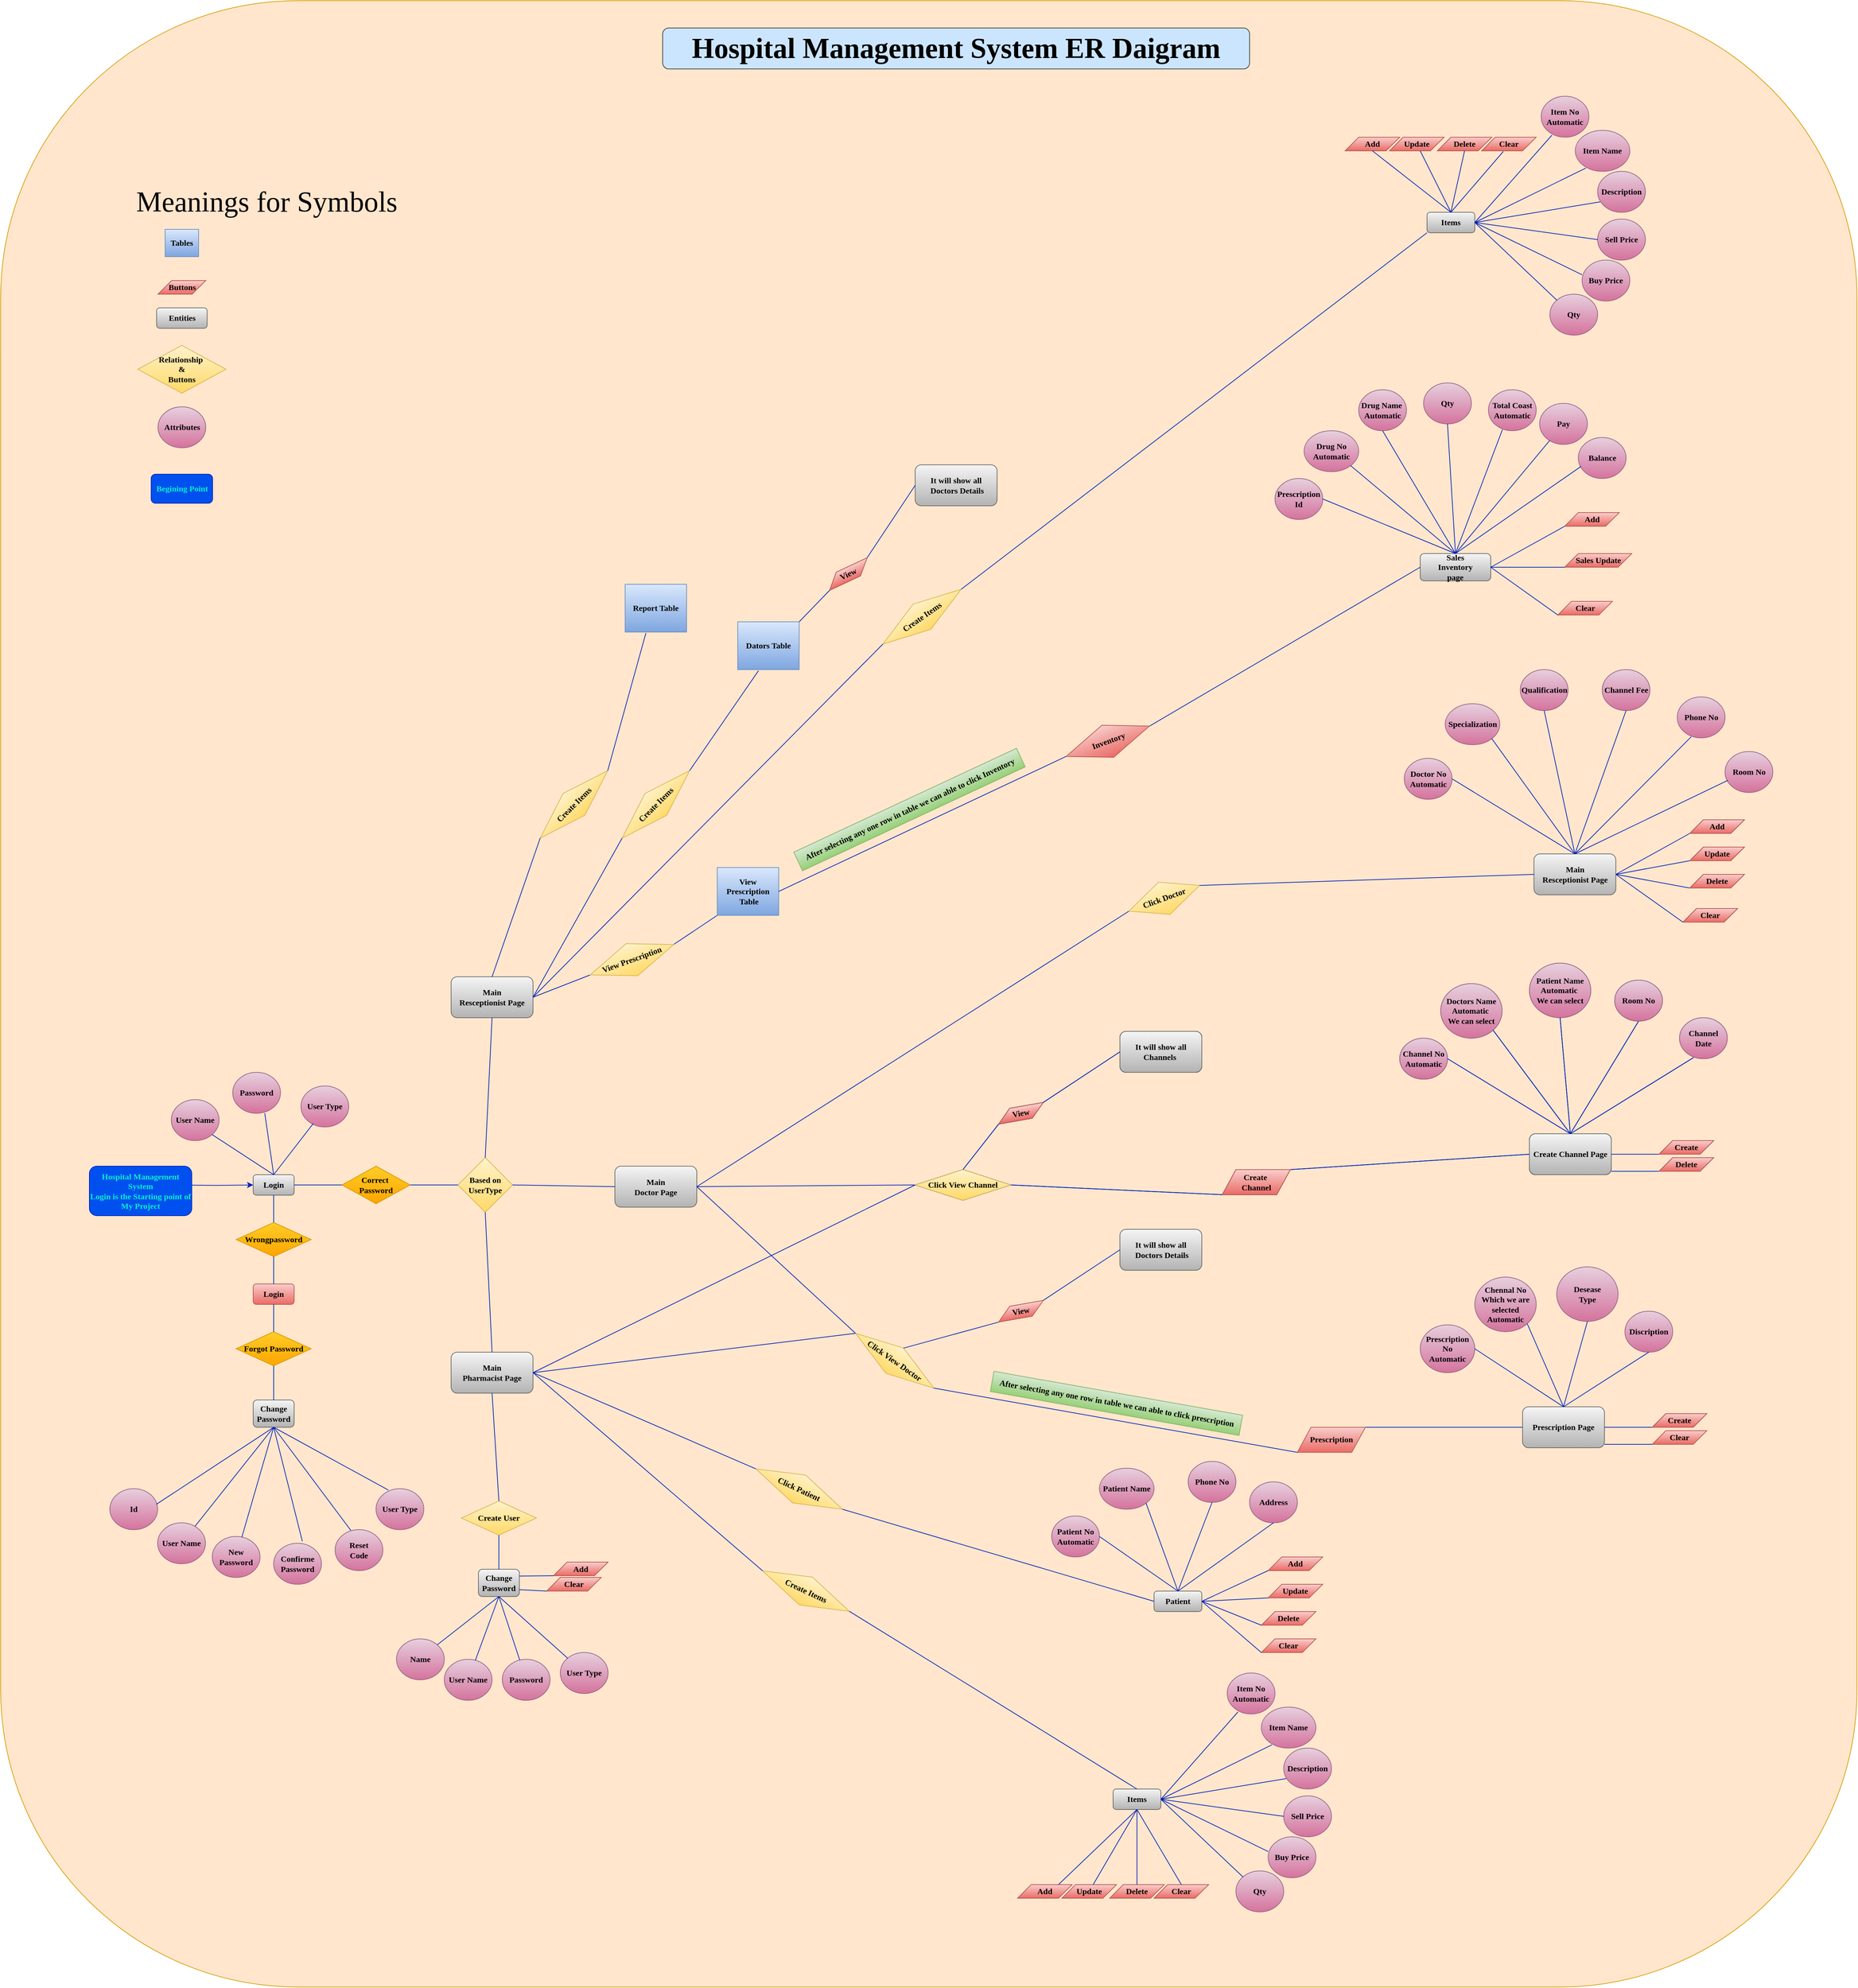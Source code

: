<mxfile version="20.8.10" type="device"><diagram name="Page-1" id="tQSoGh5klGTw6NLybj2G"><mxGraphModel dx="3313" dy="3646" grid="1" gridSize="10" guides="1" tooltips="1" connect="1" arrows="1" fold="1" page="1" pageScale="1" pageWidth="850" pageHeight="1100" math="0" shadow="0"><root><mxCell id="0"/><mxCell id="1" parent="0"/><mxCell id="oBxtVtl0W3ZAdH1mFSlP-292" value="" style="rounded=1;whiteSpace=wrap;html=1;labelBackgroundColor=none;labelBorderColor=none;fontFamily=times new Roman;arcSize=16;fillColor=#ffe6cc;strokeColor=#d79b00;" vertex="1" parent="1"><mxGeometry x="-830" y="-2170" width="2720" height="2910" as="geometry"/></mxCell><mxCell id="A_cmtFxzRJNB5nNwLl6K-1" value="Login&lt;br&gt;" style="rounded=1;whiteSpace=wrap;html=1;fillColor=#f5f5f5;strokeColor=#666666;fontFamily=times new Roman;fontStyle=1;gradientColor=#b3b3b3;" parent="1" vertex="1"><mxGeometry x="-460" y="-450" width="60" height="30" as="geometry"/></mxCell><mxCell id="A_cmtFxzRJNB5nNwLl6K-4" value="Login&lt;br&gt;" style="rounded=1;whiteSpace=wrap;html=1;fillColor=#f8cecc;strokeColor=#b85450;fontFamily=times new Roman;fontStyle=1;gradientColor=#ea6b66;" parent="1" vertex="1"><mxGeometry x="-460" y="-290" width="60" height="30" as="geometry"/></mxCell><mxCell id="A_cmtFxzRJNB5nNwLl6K-5" value="Change Password" style="rounded=1;whiteSpace=wrap;html=1;fillColor=#f5f5f5;strokeColor=#666666;fontFamily=times new Roman;fontStyle=1;gradientColor=#b3b3b3;" parent="1" vertex="1"><mxGeometry x="-460" y="-120" width="60" height="40" as="geometry"/></mxCell><mxCell id="A_cmtFxzRJNB5nNwLl6K-6" value="Wrongpassword&lt;br&gt;" style="rhombus;whiteSpace=wrap;html=1;fillColor=#ffcd28;strokeColor=#d79b00;fontFamily=times new Roman;fontStyle=1;gradientColor=#ffa500;" parent="1" vertex="1"><mxGeometry x="-485" y="-380" width="110" height="50" as="geometry"/></mxCell><mxCell id="A_cmtFxzRJNB5nNwLl6K-7" value="" style="endArrow=none;html=1;rounded=0;entryX=0.5;entryY=1;entryDx=0;entryDy=0;exitX=0.5;exitY=0;exitDx=0;exitDy=0;fillColor=#0050ef;strokeColor=#001DBC;fontColor=#66FF66;fontFamily=times new Roman;fontStyle=1" parent="1" source="A_cmtFxzRJNB5nNwLl6K-6" target="A_cmtFxzRJNB5nNwLl6K-1" edge="1"><mxGeometry width="50" height="50" relative="1" as="geometry"><mxPoint x="-120" y="-270" as="sourcePoint"/><mxPoint x="-70" y="-320" as="targetPoint"/></mxGeometry></mxCell><mxCell id="A_cmtFxzRJNB5nNwLl6K-8" value="" style="endArrow=none;html=1;rounded=0;entryX=0.5;entryY=1;entryDx=0;entryDy=0;exitX=0.5;exitY=0;exitDx=0;exitDy=0;fillColor=#0050ef;strokeColor=#001DBC;fontColor=#66FF66;fontFamily=times new Roman;fontStyle=1" parent="1" source="A_cmtFxzRJNB5nNwLl6K-4" target="A_cmtFxzRJNB5nNwLl6K-6" edge="1"><mxGeometry width="50" height="50" relative="1" as="geometry"><mxPoint x="-420" y="-420" as="sourcePoint"/><mxPoint x="-420" y="-510" as="targetPoint"/></mxGeometry></mxCell><mxCell id="A_cmtFxzRJNB5nNwLl6K-9" value="Forgot Password&lt;br&gt;" style="rhombus;whiteSpace=wrap;html=1;fillColor=#ffcd28;strokeColor=#d79b00;fontFamily=times new Roman;fontStyle=1;gradientColor=#ffa500;" parent="1" vertex="1"><mxGeometry x="-485" y="-220" width="110" height="50" as="geometry"/></mxCell><mxCell id="A_cmtFxzRJNB5nNwLl6K-10" value="" style="endArrow=none;html=1;rounded=0;exitX=0.5;exitY=0;exitDx=0;exitDy=0;entryX=0.5;entryY=1;entryDx=0;entryDy=0;fillColor=#0050ef;strokeColor=#001DBC;fontColor=#66FF66;fontFamily=times new Roman;fontStyle=1" parent="1" source="A_cmtFxzRJNB5nNwLl6K-9" target="A_cmtFxzRJNB5nNwLl6K-4" edge="1"><mxGeometry width="50" height="50" relative="1" as="geometry"><mxPoint x="-120" y="-25" as="sourcePoint"/><mxPoint x="-425" y="-230" as="targetPoint"/></mxGeometry></mxCell><mxCell id="A_cmtFxzRJNB5nNwLl6K-11" value="" style="endArrow=none;html=1;rounded=0;entryX=0.5;entryY=1;entryDx=0;entryDy=0;exitX=0.5;exitY=0;exitDx=0;exitDy=0;fillColor=#0050ef;strokeColor=#001DBC;fontColor=#66FF66;fontFamily=times new Roman;fontStyle=1" parent="1" source="A_cmtFxzRJNB5nNwLl6K-5" target="A_cmtFxzRJNB5nNwLl6K-9" edge="1"><mxGeometry width="50" height="50" relative="1" as="geometry"><mxPoint x="-430" y="-35" as="sourcePoint"/><mxPoint x="-420" y="-265" as="targetPoint"/></mxGeometry></mxCell><mxCell id="A_cmtFxzRJNB5nNwLl6K-13" value="Based on UserType&lt;br&gt;" style="rhombus;whiteSpace=wrap;html=1;fillColor=#fff2cc;strokeColor=#d6b656;fontFamily=times new Roman;fontStyle=1;gradientColor=#ffd966;" parent="1" vertex="1"><mxGeometry x="-160" y="-475" width="80" height="80" as="geometry"/></mxCell><mxCell id="A_cmtFxzRJNB5nNwLl6K-14" value="Correct&amp;nbsp;&lt;br&gt;Password" style="rhombus;whiteSpace=wrap;html=1;fillColor=#ffcd28;strokeColor=#d79b00;fontFamily=times new Roman;fontStyle=1;gradientColor=#ffa500;" parent="1" vertex="1"><mxGeometry x="-330" y="-462.5" width="100" height="55" as="geometry"/></mxCell><mxCell id="A_cmtFxzRJNB5nNwLl6K-15" value="" style="endArrow=none;html=1;rounded=0;entryX=1;entryY=0.5;entryDx=0;entryDy=0;exitX=0;exitY=0.5;exitDx=0;exitDy=0;fillColor=#0050ef;strokeColor=#001DBC;fontColor=#66FF66;fontFamily=times new Roman;fontStyle=1" parent="1" source="A_cmtFxzRJNB5nNwLl6K-13" target="A_cmtFxzRJNB5nNwLl6K-14" edge="1"><mxGeometry width="50" height="50" relative="1" as="geometry"><mxPoint x="-120" y="-300" as="sourcePoint"/><mxPoint x="-70" y="-350" as="targetPoint"/></mxGeometry></mxCell><mxCell id="A_cmtFxzRJNB5nNwLl6K-16" value="" style="endArrow=none;html=1;rounded=0;entryX=1;entryY=0.5;entryDx=0;entryDy=0;exitX=0;exitY=0.5;exitDx=0;exitDy=0;fillColor=#0050ef;strokeColor=#001DBC;fontColor=#66FF66;fontFamily=times new Roman;fontStyle=1" parent="1" source="A_cmtFxzRJNB5nNwLl6K-14" target="A_cmtFxzRJNB5nNwLl6K-1" edge="1"><mxGeometry width="50" height="50" relative="1" as="geometry"><mxPoint x="-150" y="-425" as="sourcePoint"/><mxPoint x="-220" y="-425" as="targetPoint"/></mxGeometry></mxCell><mxCell id="A_cmtFxzRJNB5nNwLl6K-21" value="" style="edgeStyle=orthogonalEdgeStyle;rounded=0;orthogonalLoop=1;jettySize=auto;html=1;entryX=0;entryY=0.5;entryDx=0;entryDy=0;fillColor=#0050ef;strokeColor=#001DBC;fontColor=#66FF66;fontFamily=times new Roman;fontStyle=1" parent="1" target="A_cmtFxzRJNB5nNwLl6K-1" edge="1"><mxGeometry relative="1" as="geometry"><mxPoint x="-570" y="-434.9" as="sourcePoint"/></mxGeometry></mxCell><mxCell id="A_cmtFxzRJNB5nNwLl6K-24" value="Hospital Management System&lt;br&gt;Login is the Starting point of My Project" style="rounded=1;whiteSpace=wrap;html=1;strokeColor=#001DBC;fontStyle=1;fillColor=#0050ef;fontFamily=times new Roman;fontColor=#07f2cb;" parent="1" vertex="1"><mxGeometry x="-700" y="-462.5" width="150" height="72.5" as="geometry"/></mxCell><mxCell id="A_cmtFxzRJNB5nNwLl6K-25" value="Main&lt;br&gt;Doctor Page" style="rounded=1;whiteSpace=wrap;html=1;strokeColor=#666666;fillColor=#f5f5f5;fontFamily=times new Roman;fontStyle=1;gradientColor=#b3b3b3;" parent="1" vertex="1"><mxGeometry x="70" y="-462.5" width="120" height="60" as="geometry"/></mxCell><mxCell id="A_cmtFxzRJNB5nNwLl6K-26" value="" style="endArrow=none;html=1;rounded=0;entryX=0;entryY=0.5;entryDx=0;entryDy=0;exitX=1;exitY=0.5;exitDx=0;exitDy=0;fillColor=#0050ef;strokeColor=#001DBC;fontColor=#66FF66;fontFamily=times new Roman;fontStyle=1" parent="1" source="A_cmtFxzRJNB5nNwLl6K-13" target="A_cmtFxzRJNB5nNwLl6K-25" edge="1"><mxGeometry width="50" height="50" relative="1" as="geometry"><mxPoint x="-100" y="-380" as="sourcePoint"/><mxPoint x="-50" y="-430" as="targetPoint"/></mxGeometry></mxCell><mxCell id="A_cmtFxzRJNB5nNwLl6K-28" value="Main &lt;br&gt;Pharmacist Page" style="rounded=1;whiteSpace=wrap;html=1;strokeColor=#666666;fillColor=#f5f5f5;fontFamily=times new Roman;fontStyle=1;gradientColor=#b3b3b3;" parent="1" vertex="1"><mxGeometry x="-170" y="-190" width="120" height="60" as="geometry"/></mxCell><mxCell id="A_cmtFxzRJNB5nNwLl6K-29" value="" style="endArrow=none;html=1;rounded=0;entryX=0.5;entryY=0;entryDx=0;entryDy=0;exitX=0.5;exitY=1;exitDx=0;exitDy=0;fillColor=#0050ef;strokeColor=#001DBC;fontColor=#66FF66;fontFamily=times new Roman;fontStyle=1" parent="1" source="A_cmtFxzRJNB5nNwLl6K-13" target="A_cmtFxzRJNB5nNwLl6K-28" edge="1"><mxGeometry width="50" height="50" relative="1" as="geometry"><mxPoint x="-70" y="-425" as="sourcePoint"/><mxPoint x="-40" y="-420" as="targetPoint"/></mxGeometry></mxCell><mxCell id="A_cmtFxzRJNB5nNwLl6K-30" value="Main &lt;br&gt;Resceptionist Page" style="rounded=1;whiteSpace=wrap;html=1;strokeColor=#666666;fillColor=#f5f5f5;fontFamily=times new Roman;fontStyle=1;gradientColor=#b3b3b3;" parent="1" vertex="1"><mxGeometry x="-170" y="-740" width="120" height="60" as="geometry"/></mxCell><mxCell id="A_cmtFxzRJNB5nNwLl6K-31" value="" style="endArrow=none;html=1;rounded=0;entryX=0.5;entryY=1;entryDx=0;entryDy=0;fillColor=#0050ef;strokeColor=#001DBC;exitX=0.5;exitY=0;exitDx=0;exitDy=0;fontColor=#66FF66;fontFamily=times new Roman;fontStyle=1" parent="1" source="A_cmtFxzRJNB5nNwLl6K-13" target="A_cmtFxzRJNB5nNwLl6K-30" edge="1"><mxGeometry width="50" height="50" relative="1" as="geometry"><mxPoint x="-80" y="-440" as="sourcePoint"/><mxPoint x="-30" y="-605" as="targetPoint"/></mxGeometry></mxCell><mxCell id="A_cmtFxzRJNB5nNwLl6K-32" value="User Name" style="ellipse;whiteSpace=wrap;html=1;strokeColor=#996185;fillColor=#e6d0de;fontFamily=times new Roman;fontStyle=1;gradientColor=#d5739d;" parent="1" vertex="1"><mxGeometry x="-580" y="-560" width="70" height="60" as="geometry"/></mxCell><mxCell id="A_cmtFxzRJNB5nNwLl6K-33" value="Password" style="ellipse;whiteSpace=wrap;html=1;strokeColor=#996185;fillColor=#e6d0de;fontFamily=times new Roman;fontStyle=1;gradientColor=#d5739d;" parent="1" vertex="1"><mxGeometry x="-490" y="-600" width="70" height="60" as="geometry"/></mxCell><mxCell id="A_cmtFxzRJNB5nNwLl6K-34" value="User Type" style="ellipse;whiteSpace=wrap;html=1;strokeColor=#996185;fillColor=#e6d0de;fontFamily=times new Roman;fontStyle=1;gradientColor=#d5739d;" parent="1" vertex="1"><mxGeometry x="-390" y="-580" width="70" height="60" as="geometry"/></mxCell><mxCell id="A_cmtFxzRJNB5nNwLl6K-36" value="" style="endArrow=none;html=1;rounded=0;exitX=0.5;exitY=0;exitDx=0;exitDy=0;entryX=1;entryY=1;entryDx=0;entryDy=0;fillColor=#0050ef;strokeColor=#001DBC;fontColor=#66FF66;fontFamily=times new Roman;fontStyle=1" parent="1" source="A_cmtFxzRJNB5nNwLl6K-1" target="A_cmtFxzRJNB5nNwLl6K-32" edge="1"><mxGeometry width="50" height="50" relative="1" as="geometry"><mxPoint x="-220" y="-540" as="sourcePoint"/><mxPoint x="-170" y="-590" as="targetPoint"/></mxGeometry></mxCell><mxCell id="A_cmtFxzRJNB5nNwLl6K-37" value="" style="endArrow=none;html=1;rounded=0;entryX=0.671;entryY=1;entryDx=0;entryDy=0;entryPerimeter=0;exitX=0.5;exitY=0;exitDx=0;exitDy=0;fillColor=#0050ef;strokeColor=#001DBC;fontColor=#66FF66;fontFamily=times new Roman;fontStyle=1" parent="1" source="A_cmtFxzRJNB5nNwLl6K-1" target="A_cmtFxzRJNB5nNwLl6K-33" edge="1"><mxGeometry width="50" height="50" relative="1" as="geometry"><mxPoint x="-400" y="-510" as="sourcePoint"/><mxPoint x="-530.251" y="-558.787" as="targetPoint"/></mxGeometry></mxCell><mxCell id="A_cmtFxzRJNB5nNwLl6K-38" value="" style="endArrow=none;html=1;rounded=0;entryX=0.5;entryY=0;entryDx=0;entryDy=0;exitX=0.257;exitY=0.917;exitDx=0;exitDy=0;exitPerimeter=0;fillColor=#0050ef;strokeColor=#001DBC;fontColor=#66FF66;fontFamily=times new Roman;fontStyle=1" parent="1" source="A_cmtFxzRJNB5nNwLl6K-34" target="A_cmtFxzRJNB5nNwLl6K-1" edge="1"><mxGeometry width="50" height="50" relative="1" as="geometry"><mxPoint x="-325" y="-560" as="sourcePoint"/><mxPoint x="-360" y="-540" as="targetPoint"/></mxGeometry></mxCell><mxCell id="A_cmtFxzRJNB5nNwLl6K-39" value="Id&lt;br&gt;" style="ellipse;whiteSpace=wrap;html=1;strokeColor=#996185;fillColor=#e6d0de;fontFamily=times new Roman;fontStyle=1;gradientColor=#d5739d;" parent="1" vertex="1"><mxGeometry x="-670" y="10" width="70" height="60" as="geometry"/></mxCell><mxCell id="A_cmtFxzRJNB5nNwLl6K-40" value="" style="endArrow=none;html=1;rounded=0;entryX=0.971;entryY=0.383;entryDx=0;entryDy=0;exitX=0.5;exitY=1;exitDx=0;exitDy=0;entryPerimeter=0;fillColor=#0050ef;strokeColor=#001DBC;fontColor=#66FF66;fontFamily=times new Roman;fontStyle=1" parent="1" source="A_cmtFxzRJNB5nNwLl6K-5" target="A_cmtFxzRJNB5nNwLl6K-39" edge="1"><mxGeometry width="50" height="50" relative="1" as="geometry"><mxPoint x="-525" y="-70" as="sourcePoint"/><mxPoint x="-630" y="40" as="targetPoint"/></mxGeometry></mxCell><mxCell id="A_cmtFxzRJNB5nNwLl6K-41" value="User Name" style="ellipse;whiteSpace=wrap;html=1;strokeColor=#996185;fillColor=#e6d0de;fontFamily=times new Roman;fontStyle=1;gradientColor=#d5739d;" parent="1" vertex="1"><mxGeometry x="-600" y="60" width="70" height="60" as="geometry"/></mxCell><mxCell id="A_cmtFxzRJNB5nNwLl6K-42" value="" style="endArrow=none;html=1;rounded=0;exitX=0.5;exitY=1;exitDx=0;exitDy=0;fillColor=#0050ef;strokeColor=#001DBC;fontColor=#66FF66;fontFamily=times new Roman;fontStyle=1" parent="1" source="A_cmtFxzRJNB5nNwLl6K-5" target="A_cmtFxzRJNB5nNwLl6K-41" edge="1"><mxGeometry width="50" height="50" relative="1" as="geometry"><mxPoint x="-450" y="-80" as="sourcePoint"/><mxPoint x="-510" y="40" as="targetPoint"/></mxGeometry></mxCell><mxCell id="A_cmtFxzRJNB5nNwLl6K-45" value="New Password&lt;br&gt;" style="ellipse;whiteSpace=wrap;html=1;strokeColor=#996185;fillColor=#e6d0de;fontFamily=times new Roman;fontStyle=1;gradientColor=#d5739d;" parent="1" vertex="1"><mxGeometry x="-520" y="80" width="70" height="60" as="geometry"/></mxCell><mxCell id="A_cmtFxzRJNB5nNwLl6K-46" value="" style="endArrow=none;html=1;rounded=0;exitX=0.5;exitY=1;exitDx=0;exitDy=0;fillColor=#0050ef;strokeColor=#001DBC;fontColor=#66FF66;fontFamily=times new Roman;fontStyle=1" parent="1" source="A_cmtFxzRJNB5nNwLl6K-5" target="A_cmtFxzRJNB5nNwLl6K-45" edge="1"><mxGeometry width="50" height="50" relative="1" as="geometry"><mxPoint x="-430" y="-60" as="sourcePoint"/><mxPoint x="-560" y="80" as="targetPoint"/></mxGeometry></mxCell><mxCell id="A_cmtFxzRJNB5nNwLl6K-47" value="Confirme&lt;br&gt;Password" style="ellipse;whiteSpace=wrap;html=1;strokeColor=#996185;fillColor=#e6d0de;fontFamily=times new Roman;fontStyle=1;gradientColor=#d5739d;" parent="1" vertex="1"><mxGeometry x="-430" y="90" width="70" height="60" as="geometry"/></mxCell><mxCell id="A_cmtFxzRJNB5nNwLl6K-48" value="" style="endArrow=none;html=1;rounded=0;entryX=0.6;entryY=-0.05;entryDx=0;entryDy=0;exitX=0.5;exitY=1;exitDx=0;exitDy=0;entryPerimeter=0;fillColor=#0050ef;strokeColor=#001DBC;fontColor=#66FF66;fontFamily=times new Roman;fontStyle=1" parent="1" source="A_cmtFxzRJNB5nNwLl6K-5" target="A_cmtFxzRJNB5nNwLl6K-47" edge="1"><mxGeometry width="50" height="50" relative="1" as="geometry"><mxPoint x="-420" y="-50" as="sourcePoint"/><mxPoint x="-590" y="80" as="targetPoint"/></mxGeometry></mxCell><mxCell id="A_cmtFxzRJNB5nNwLl6K-49" value="Reset &lt;br&gt;Code" style="ellipse;whiteSpace=wrap;html=1;strokeColor=#996185;fillColor=#e6d0de;fontFamily=times new Roman;fontStyle=1;gradientColor=#d5739d;" parent="1" vertex="1"><mxGeometry x="-340" y="70" width="70" height="60" as="geometry"/></mxCell><mxCell id="A_cmtFxzRJNB5nNwLl6K-50" value="" style="endArrow=none;html=1;rounded=0;entryX=0.329;entryY=0.017;entryDx=0;entryDy=0;exitX=0.5;exitY=1;exitDx=0;exitDy=0;entryPerimeter=0;fillColor=#0050ef;strokeColor=#001DBC;fontColor=#66FF66;fontFamily=times new Roman;fontStyle=1" parent="1" source="A_cmtFxzRJNB5nNwLl6K-5" target="A_cmtFxzRJNB5nNwLl6K-49" edge="1"><mxGeometry width="50" height="50" relative="1" as="geometry"><mxPoint x="-410" y="-40" as="sourcePoint"/><mxPoint x="-580" y="90" as="targetPoint"/></mxGeometry></mxCell><mxCell id="A_cmtFxzRJNB5nNwLl6K-51" value="User Type" style="ellipse;whiteSpace=wrap;html=1;strokeColor=#996185;fillColor=#e6d0de;fontFamily=times new Roman;fontStyle=1;gradientColor=#d5739d;" parent="1" vertex="1"><mxGeometry x="-280" y="10" width="70" height="60" as="geometry"/></mxCell><mxCell id="A_cmtFxzRJNB5nNwLl6K-52" value="" style="endArrow=none;html=1;rounded=0;exitX=0.5;exitY=1;exitDx=0;exitDy=0;entryX=0.257;entryY=0.033;entryDx=0;entryDy=0;entryPerimeter=0;fillColor=#0050ef;strokeColor=#001DBC;fontColor=#66FF66;fontFamily=times new Roman;fontStyle=1" parent="1" source="A_cmtFxzRJNB5nNwLl6K-5" target="A_cmtFxzRJNB5nNwLl6K-51" edge="1"><mxGeometry width="50" height="50" relative="1" as="geometry"><mxPoint x="-190" y="-20" as="sourcePoint"/><mxPoint x="-270" y="-10" as="targetPoint"/></mxGeometry></mxCell><mxCell id="cbnInx-ZbnmoLpYiYyYf-1" value="Main &lt;br&gt;Resceptionist Page" style="rounded=1;whiteSpace=wrap;html=1;strokeColor=#666666;fillColor=#f5f5f5;fontFamily=times new Roman;fontStyle=1;gradientColor=#b3b3b3;" parent="1" vertex="1"><mxGeometry x="1416.66" y="-920" width="120" height="60" as="geometry"/></mxCell><mxCell id="cbnInx-ZbnmoLpYiYyYf-2" value="" style="endArrow=none;html=1;rounded=0;exitX=1;exitY=0.5;exitDx=0;exitDy=0;entryX=0;entryY=0.5;entryDx=0;entryDy=0;fillColor=#0050ef;strokeColor=#001DBC;fontColor=#66FF66;fontFamily=times new Roman;fontStyle=1" parent="1" source="A_cmtFxzRJNB5nNwLl6K-25" target="cbnInx-ZbnmoLpYiYyYf-4" edge="1"><mxGeometry width="50" height="50" relative="1" as="geometry"><mxPoint x="-140" y="-520" as="sourcePoint"/><mxPoint x="-30" y="-575" as="targetPoint"/></mxGeometry></mxCell><mxCell id="cbnInx-ZbnmoLpYiYyYf-4" value="Click Doctor" style="rhombus;whiteSpace=wrap;html=1;fillColor=#fff2cc;strokeColor=#d6b656;rotation=-20;fontFamily=times new Roman;fontStyle=1;gradientColor=#ffd966;" parent="1" vertex="1"><mxGeometry x="820" y="-880" width="110" height="50" as="geometry"/></mxCell><mxCell id="cbnInx-ZbnmoLpYiYyYf-7" value="" style="endArrow=none;html=1;rounded=0;exitX=1;exitY=0.5;exitDx=0;exitDy=0;entryX=0;entryY=0.5;entryDx=0;entryDy=0;fillColor=#0050ef;strokeColor=#001DBC;fontColor=#66FF66;fontFamily=times new Roman;fontStyle=1" parent="1" source="cbnInx-ZbnmoLpYiYyYf-4" target="cbnInx-ZbnmoLpYiYyYf-1" edge="1"><mxGeometry width="50" height="50" relative="1" as="geometry"><mxPoint x="983.343" y="-798.811" as="sourcePoint"/><mxPoint x="1222.769" y="-491.109" as="targetPoint"/></mxGeometry></mxCell><mxCell id="cbnInx-ZbnmoLpYiYyYf-8" value="Doctor No&lt;br&gt;Automatic" style="ellipse;whiteSpace=wrap;html=1;strokeColor=#996185;fillColor=#e6d0de;fontFamily=times new Roman;fontStyle=1;gradientColor=#d5739d;" parent="1" vertex="1"><mxGeometry x="1226.66" y="-1060" width="70" height="60" as="geometry"/></mxCell><mxCell id="cbnInx-ZbnmoLpYiYyYf-11" value="Room No" style="ellipse;whiteSpace=wrap;html=1;strokeColor=#996185;fillColor=#e6d0de;fontFamily=times new Roman;fontStyle=1;gradientColor=#d5739d;" parent="1" vertex="1"><mxGeometry x="1696.66" y="-1070" width="70" height="60" as="geometry"/></mxCell><mxCell id="cbnInx-ZbnmoLpYiYyYf-12" value="Phone No" style="ellipse;whiteSpace=wrap;html=1;strokeColor=#996185;fillColor=#e6d0de;fontFamily=times new Roman;fontStyle=1;gradientColor=#d5739d;" parent="1" vertex="1"><mxGeometry x="1626.66" y="-1150" width="70" height="60" as="geometry"/></mxCell><mxCell id="cbnInx-ZbnmoLpYiYyYf-13" value="Channel Fee" style="ellipse;whiteSpace=wrap;html=1;strokeColor=#996185;fillColor=#e6d0de;fontFamily=times new Roman;fontStyle=1;gradientColor=#d5739d;" parent="1" vertex="1"><mxGeometry x="1516.66" y="-1190" width="70" height="60" as="geometry"/></mxCell><mxCell id="cbnInx-ZbnmoLpYiYyYf-14" value="Qualification" style="ellipse;whiteSpace=wrap;html=1;strokeColor=#996185;fillColor=#e6d0de;fontFamily=times new Roman;fontStyle=1;gradientColor=#d5739d;" parent="1" vertex="1"><mxGeometry x="1396.66" y="-1190" width="70" height="60" as="geometry"/></mxCell><mxCell id="cbnInx-ZbnmoLpYiYyYf-15" value="Specialization" style="ellipse;whiteSpace=wrap;html=1;strokeColor=#996185;fillColor=#e6d0de;fontFamily=times new Roman;fontStyle=1;gradientColor=#d5739d;" parent="1" vertex="1"><mxGeometry x="1286.66" y="-1140" width="80" height="60" as="geometry"/></mxCell><mxCell id="cbnInx-ZbnmoLpYiYyYf-16" value="" style="endArrow=none;html=1;rounded=0;entryX=1;entryY=0.5;entryDx=0;entryDy=0;exitX=0.5;exitY=0;exitDx=0;exitDy=0;fillColor=#0050ef;strokeColor=#001DBC;fontColor=#66FF66;fontFamily=times new Roman;fontStyle=1" parent="1" source="cbnInx-ZbnmoLpYiYyYf-1" target="cbnInx-ZbnmoLpYiYyYf-8" edge="1"><mxGeometry width="50" height="50" relative="1" as="geometry"><mxPoint x="1436.66" y="-1010" as="sourcePoint"/><mxPoint x="1486.66" y="-1060" as="targetPoint"/></mxGeometry></mxCell><mxCell id="cbnInx-ZbnmoLpYiYyYf-17" value="" style="endArrow=none;html=1;rounded=0;entryX=1;entryY=1;entryDx=0;entryDy=0;exitX=0.5;exitY=0;exitDx=0;exitDy=0;fillColor=#0050ef;strokeColor=#001DBC;fontColor=#66FF66;fontFamily=times new Roman;fontStyle=1" parent="1" source="cbnInx-ZbnmoLpYiYyYf-1" target="cbnInx-ZbnmoLpYiYyYf-15" edge="1"><mxGeometry width="50" height="50" relative="1" as="geometry"><mxPoint x="1486.66" y="-940" as="sourcePoint"/><mxPoint x="1306.66" y="-1020" as="targetPoint"/></mxGeometry></mxCell><mxCell id="cbnInx-ZbnmoLpYiYyYf-19" value="" style="endArrow=none;html=1;rounded=0;entryX=0.5;entryY=0;entryDx=0;entryDy=0;exitX=0.057;exitY=0.705;exitDx=0;exitDy=0;exitPerimeter=0;fillColor=#0050ef;strokeColor=#001DBC;fontColor=#66FF66;fontFamily=times new Roman;fontStyle=1" parent="1" source="cbnInx-ZbnmoLpYiYyYf-11" target="cbnInx-ZbnmoLpYiYyYf-1" edge="1"><mxGeometry width="50" height="50" relative="1" as="geometry"><mxPoint x="1743.22" y="-955.55" as="sourcePoint"/><mxPoint x="1611.657" y="-1104.452" as="targetPoint"/></mxGeometry></mxCell><mxCell id="cbnInx-ZbnmoLpYiYyYf-21" value="" style="endArrow=none;html=1;rounded=0;entryX=0.292;entryY=0.974;entryDx=0;entryDy=0;entryPerimeter=0;fillColor=#0050ef;strokeColor=#001DBC;fontColor=#66FF66;fontFamily=times new Roman;fontStyle=1" parent="1" target="cbnInx-ZbnmoLpYiYyYf-12" edge="1"><mxGeometry width="50" height="50" relative="1" as="geometry"><mxPoint x="1476.66" y="-920" as="sourcePoint"/><mxPoint x="1516.657" y="-1090.002" as="targetPoint"/></mxGeometry></mxCell><mxCell id="cbnInx-ZbnmoLpYiYyYf-22" value="" style="endArrow=none;html=1;rounded=0;entryX=0.5;entryY=1;entryDx=0;entryDy=0;exitX=0.5;exitY=0;exitDx=0;exitDy=0;fillColor=#0050ef;strokeColor=#001DBC;fontColor=#66FF66;fontFamily=times new Roman;fontStyle=1" parent="1" source="cbnInx-ZbnmoLpYiYyYf-1" target="cbnInx-ZbnmoLpYiYyYf-14" edge="1"><mxGeometry width="50" height="50" relative="1" as="geometry"><mxPoint x="1568.22" y="-920" as="sourcePoint"/><mxPoint x="1436.657" y="-1068.902" as="targetPoint"/></mxGeometry></mxCell><mxCell id="cbnInx-ZbnmoLpYiYyYf-24" value="" style="endArrow=none;html=1;rounded=0;entryX=0.5;entryY=1;entryDx=0;entryDy=0;exitX=0.5;exitY=0;exitDx=0;exitDy=0;fillColor=#0050ef;strokeColor=#001DBC;fontColor=#66FF66;fontFamily=times new Roman;fontStyle=1" parent="1" source="cbnInx-ZbnmoLpYiYyYf-1" target="cbnInx-ZbnmoLpYiYyYf-13" edge="1"><mxGeometry width="50" height="50" relative="1" as="geometry"><mxPoint x="1568.22" y="-965.55" as="sourcePoint"/><mxPoint x="1436.657" y="-1114.452" as="targetPoint"/></mxGeometry></mxCell><mxCell id="cbnInx-ZbnmoLpYiYyYf-25" value="Add" style="shape=parallelogram;perimeter=parallelogramPerimeter;whiteSpace=wrap;html=1;fixedSize=1;strokeColor=#001DBC;fillColor=#0050ef;fontColor=#66FF66;fontFamily=times new Roman;fontStyle=1" parent="1" vertex="1"><mxGeometry x="1645" y="-970" width="80" height="20" as="geometry"/></mxCell><mxCell id="cbnInx-ZbnmoLpYiYyYf-26" value="" style="endArrow=none;html=1;rounded=0;exitX=1;exitY=0.5;exitDx=0;exitDy=0;entryX=0;entryY=1;entryDx=0;entryDy=0;fillColor=#0050ef;strokeColor=#001DBC;fontColor=#66FF66;fontFamily=times new Roman;fontStyle=1" parent="1" source="cbnInx-ZbnmoLpYiYyYf-1" target="cbnInx-ZbnmoLpYiYyYf-25" edge="1"><mxGeometry width="50" height="50" relative="1" as="geometry"><mxPoint x="1555" y="-910" as="sourcePoint"/><mxPoint x="1635" y="-1010" as="targetPoint"/></mxGeometry></mxCell><mxCell id="cbnInx-ZbnmoLpYiYyYf-28" value="Create Channel Page" style="rounded=1;whiteSpace=wrap;html=1;strokeColor=#001DBC;fillColor=#0050ef;fontColor=#66FF66;fontFamily=times new Roman;fontStyle=1" parent="1" vertex="1"><mxGeometry x="1410" y="-510" width="120" height="60" as="geometry"/></mxCell><mxCell id="cbnInx-ZbnmoLpYiYyYf-29" value="" style="endArrow=none;html=1;rounded=0;entryX=0;entryY=0.5;entryDx=0;entryDy=0;exitX=1;exitY=0.5;exitDx=0;exitDy=0;fillColor=#0050ef;strokeColor=#001DBC;fontColor=#66FF66;fontFamily=times new Roman;fontStyle=1" parent="1" source="A_cmtFxzRJNB5nNwLl6K-25" target="cbnInx-ZbnmoLpYiYyYf-30" edge="1"><mxGeometry width="50" height="50" relative="1" as="geometry"><mxPoint x="360" y="-410" as="sourcePoint"/><mxPoint x="1150" y="-160" as="targetPoint"/></mxGeometry></mxCell><mxCell id="cbnInx-ZbnmoLpYiYyYf-30" value="Click View Channel" style="rhombus;whiteSpace=wrap;html=1;fillColor=#0050ef;strokeColor=#001DBC;rotation=0;fontColor=#66FF66;fontFamily=times new Roman;fontStyle=1" parent="1" vertex="1"><mxGeometry x="510" y="-457.5" width="140" height="45" as="geometry"/></mxCell><mxCell id="cbnInx-ZbnmoLpYiYyYf-31" value="" style="endArrow=none;html=1;rounded=0;entryX=0;entryY=0.5;entryDx=0;entryDy=0;startArrow=none;exitX=1;exitY=0;exitDx=0;exitDy=0;fillColor=#0050ef;strokeColor=#001DBC;fontColor=#66FF66;fontFamily=times new Roman;fontStyle=1" parent="1" source="oBxtVtl0W3ZAdH1mFSlP-7" target="cbnInx-ZbnmoLpYiYyYf-28" edge="1"><mxGeometry width="50" height="50" relative="1" as="geometry"><mxPoint x="1089.364" y="-442.3" as="sourcePoint"/><mxPoint x="1126.109" y="-171.109" as="targetPoint"/></mxGeometry></mxCell><mxCell id="cbnInx-ZbnmoLpYiYyYf-32" value="Channel No&lt;br&gt;Automatic" style="ellipse;whiteSpace=wrap;html=1;strokeColor=#996185;fillColor=#e6d0de;fontStyle=1;fontFamily=times new Roman;gradientColor=#d5739d;" parent="1" vertex="1"><mxGeometry x="1220" y="-650" width="70" height="60" as="geometry"/></mxCell><mxCell id="cbnInx-ZbnmoLpYiYyYf-34" value="Channel Date" style="ellipse;whiteSpace=wrap;html=1;strokeColor=#996185;fillColor=#e6d0de;fontFamily=times new Roman;fontStyle=1;gradientColor=#d5739d;" parent="1" vertex="1"><mxGeometry x="1630" y="-680" width="70" height="60" as="geometry"/></mxCell><mxCell id="cbnInx-ZbnmoLpYiYyYf-35" value="Room No" style="ellipse;whiteSpace=wrap;html=1;strokeColor=#996185;fillColor=#e6d0de;fontFamily=times new Roman;fontStyle=1;gradientColor=#d5739d;" parent="1" vertex="1"><mxGeometry x="1535" y="-735" width="70" height="60" as="geometry"/></mxCell><mxCell id="cbnInx-ZbnmoLpYiYyYf-36" value="Patient Name&lt;br style=&quot;border-color: var(--border-color);&quot;&gt;Automatic&amp;nbsp;&lt;br style=&quot;border-color: var(--border-color);&quot;&gt;We can select" style="ellipse;whiteSpace=wrap;html=1;strokeColor=#996185;fillColor=#e6d0de;fontFamily=times new Roman;fontStyle=1;gradientColor=#d5739d;" parent="1" vertex="1"><mxGeometry x="1410" y="-760" width="90" height="80" as="geometry"/></mxCell><mxCell id="cbnInx-ZbnmoLpYiYyYf-37" value="Doctors Name&lt;br&gt;Automatic&amp;nbsp;&lt;br&gt;We can select" style="ellipse;whiteSpace=wrap;html=1;strokeColor=#996185;fillColor=#e6d0de;fontFamily=times new Roman;fontStyle=1;gradientColor=#d5739d;" parent="1" vertex="1"><mxGeometry x="1280" y="-730" width="90" height="80" as="geometry"/></mxCell><mxCell id="cbnInx-ZbnmoLpYiYyYf-38" value="" style="endArrow=none;html=1;rounded=0;entryX=1;entryY=0.5;entryDx=0;entryDy=0;exitX=0.5;exitY=0;exitDx=0;exitDy=0;fillColor=#0050ef;strokeColor=#001DBC;fontColor=#66FF66;fontFamily=times new Roman;fontStyle=1" parent="1" source="cbnInx-ZbnmoLpYiYyYf-28" target="cbnInx-ZbnmoLpYiYyYf-32" edge="1"><mxGeometry width="50" height="50" relative="1" as="geometry"><mxPoint x="1430" y="-600" as="sourcePoint"/><mxPoint x="1480" y="-650" as="targetPoint"/></mxGeometry></mxCell><mxCell id="cbnInx-ZbnmoLpYiYyYf-39" value="" style="endArrow=none;html=1;rounded=0;entryX=1;entryY=1;entryDx=0;entryDy=0;exitX=0.5;exitY=0;exitDx=0;exitDy=0;fillColor=#0050ef;strokeColor=#001DBC;fontColor=#66FF66;fontFamily=times new Roman;fontStyle=1" parent="1" source="cbnInx-ZbnmoLpYiYyYf-28" target="cbnInx-ZbnmoLpYiYyYf-37" edge="1"><mxGeometry width="50" height="50" relative="1" as="geometry"><mxPoint x="1480" y="-530" as="sourcePoint"/><mxPoint x="1300.0" y="-610" as="targetPoint"/></mxGeometry></mxCell><mxCell id="cbnInx-ZbnmoLpYiYyYf-41" value="" style="endArrow=none;html=1;rounded=0;entryX=0.292;entryY=0.974;entryDx=0;entryDy=0;entryPerimeter=0;fillColor=#0050ef;strokeColor=#001DBC;fontColor=#66FF66;fontFamily=times new Roman;fontStyle=1" parent="1" target="cbnInx-ZbnmoLpYiYyYf-34" edge="1"><mxGeometry width="50" height="50" relative="1" as="geometry"><mxPoint x="1470" y="-510" as="sourcePoint"/><mxPoint x="1509.997" y="-680.002" as="targetPoint"/></mxGeometry></mxCell><mxCell id="cbnInx-ZbnmoLpYiYyYf-42" value="" style="endArrow=none;html=1;rounded=0;entryX=0.5;entryY=1;entryDx=0;entryDy=0;exitX=0.5;exitY=0;exitDx=0;exitDy=0;fillColor=#0050ef;strokeColor=#001DBC;fontColor=#66FF66;fontFamily=times new Roman;fontStyle=1" parent="1" source="cbnInx-ZbnmoLpYiYyYf-28" target="cbnInx-ZbnmoLpYiYyYf-36" edge="1"><mxGeometry width="50" height="50" relative="1" as="geometry"><mxPoint x="1561.56" y="-510" as="sourcePoint"/><mxPoint x="1429.997" y="-658.902" as="targetPoint"/></mxGeometry></mxCell><mxCell id="cbnInx-ZbnmoLpYiYyYf-43" value="" style="endArrow=none;html=1;rounded=0;entryX=0.5;entryY=1;entryDx=0;entryDy=0;exitX=0.5;exitY=0;exitDx=0;exitDy=0;fillColor=#0050ef;strokeColor=#001DBC;fontColor=#66FF66;fontFamily=times new Roman;fontStyle=1" parent="1" source="cbnInx-ZbnmoLpYiYyYf-28" target="cbnInx-ZbnmoLpYiYyYf-35" edge="1"><mxGeometry width="50" height="50" relative="1" as="geometry"><mxPoint x="1561.56" y="-555.55" as="sourcePoint"/><mxPoint x="1429.997" y="-704.452" as="targetPoint"/></mxGeometry></mxCell><mxCell id="cbnInx-ZbnmoLpYiYyYf-44" value="Create" style="shape=parallelogram;perimeter=parallelogramPerimeter;whiteSpace=wrap;html=1;fixedSize=1;strokeColor=#001DBC;fillColor=#0050ef;fontStyle=1;fontColor=#66FF66;fontFamily=times new Roman;" parent="1" vertex="1"><mxGeometry x="1600" y="-500" width="80" height="20" as="geometry"/></mxCell><mxCell id="cbnInx-ZbnmoLpYiYyYf-45" value="" style="endArrow=none;html=1;rounded=0;exitX=1;exitY=0.5;exitDx=0;exitDy=0;entryX=0;entryY=1;entryDx=0;entryDy=0;fillColor=#0050ef;strokeColor=#001DBC;fontColor=#66FF66;fontFamily=times new Roman;fontStyle=1" parent="1" source="cbnInx-ZbnmoLpYiYyYf-28" target="cbnInx-ZbnmoLpYiYyYf-44" edge="1"><mxGeometry width="50" height="50" relative="1" as="geometry"><mxPoint x="1560" y="-530" as="sourcePoint"/><mxPoint x="1610" y="-580" as="targetPoint"/></mxGeometry></mxCell><mxCell id="oBxtVtl0W3ZAdH1mFSlP-1" value="View" style="shape=parallelogram;perimeter=parallelogramPerimeter;whiteSpace=wrap;html=1;fixedSize=1;fillColor=#0050ef;strokeColor=#001DBC;rotation=-10;fontStyle=1;fontColor=#66FF66;fontFamily=times new Roman;" vertex="1" parent="1"><mxGeometry x="630" y="-550" width="70" height="20" as="geometry"/></mxCell><mxCell id="oBxtVtl0W3ZAdH1mFSlP-2" value="" style="endArrow=none;html=1;rounded=0;exitX=0.5;exitY=0;exitDx=0;exitDy=0;entryX=0;entryY=1;entryDx=0;entryDy=0;fillColor=#0050ef;strokeColor=#001DBC;fontColor=#66FF66;fontFamily=times new Roman;fontStyle=1" edge="1" parent="1" source="cbnInx-ZbnmoLpYiYyYf-30" target="oBxtVtl0W3ZAdH1mFSlP-1"><mxGeometry width="50" height="50" relative="1" as="geometry"><mxPoint x="600" y="-640" as="sourcePoint"/><mxPoint x="650" y="-690" as="targetPoint"/></mxGeometry></mxCell><mxCell id="oBxtVtl0W3ZAdH1mFSlP-3" value="It will show all Channels&amp;nbsp;" style="rounded=1;whiteSpace=wrap;html=1;strokeColor=#001DBC;fillColor=#0050ef;fontColor=#66FF66;fontFamily=times new Roman;fontStyle=1" vertex="1" parent="1"><mxGeometry x="810" y="-660" width="120" height="60" as="geometry"/></mxCell><mxCell id="oBxtVtl0W3ZAdH1mFSlP-4" value="" style="endArrow=none;html=1;rounded=0;entryX=1;entryY=0;entryDx=0;entryDy=0;exitX=0;exitY=0.5;exitDx=0;exitDy=0;fillColor=#0050ef;strokeColor=#001DBC;fontColor=#66FF66;fontFamily=times new Roman;fontStyle=1" edge="1" parent="1" source="oBxtVtl0W3ZAdH1mFSlP-3" target="oBxtVtl0W3ZAdH1mFSlP-1"><mxGeometry width="50" height="50" relative="1" as="geometry"><mxPoint x="850" y="-470" as="sourcePoint"/><mxPoint x="900" y="-630" as="targetPoint"/></mxGeometry></mxCell><mxCell id="oBxtVtl0W3ZAdH1mFSlP-6" value="" style="endArrow=none;html=1;rounded=0;exitX=1;exitY=0.5;exitDx=0;exitDy=0;entryX=0;entryY=1;entryDx=0;entryDy=0;fillColor=#0050ef;strokeColor=#001DBC;fontColor=#66FF66;fontFamily=times new Roman;fontStyle=1" edge="1" parent="1" source="cbnInx-ZbnmoLpYiYyYf-30" target="oBxtVtl0W3ZAdH1mFSlP-7"><mxGeometry width="50" height="50" relative="1" as="geometry"><mxPoint x="650" y="-435" as="sourcePoint"/><mxPoint x="925.156" y="-398.3" as="targetPoint"/></mxGeometry></mxCell><mxCell id="oBxtVtl0W3ZAdH1mFSlP-7" value="Create&amp;nbsp;&lt;br&gt;Channel" style="shape=parallelogram;perimeter=parallelogramPerimeter;whiteSpace=wrap;html=1;fixedSize=1;fillColor=#0050ef;strokeColor=#001DBC;rotation=0;fontStyle=1;fontColor=#66FF66;fontFamily=times new Roman;" vertex="1" parent="1"><mxGeometry x="960" y="-457.5" width="99.72" height="36.77" as="geometry"/></mxCell><mxCell id="oBxtVtl0W3ZAdH1mFSlP-9" value="" style="endArrow=none;html=1;rounded=0;exitX=1;exitY=0.5;exitDx=0;exitDy=0;entryX=0;entryY=1;entryDx=0;entryDy=0;fillColor=#0050ef;strokeColor=#001DBC;fontColor=#66FF66;fontFamily=times new Roman;fontStyle=1" edge="1" parent="1"><mxGeometry width="50" height="50" relative="1" as="geometry"><mxPoint x="1530" y="-480" as="sourcePoint"/><mxPoint x="1600" y="-480" as="targetPoint"/></mxGeometry></mxCell><mxCell id="oBxtVtl0W3ZAdH1mFSlP-12" value="Delete" style="shape=parallelogram;perimeter=parallelogramPerimeter;whiteSpace=wrap;html=1;fixedSize=1;strokeColor=#001DBC;fillColor=#0050ef;fontStyle=1;fontColor=#66FF66;fontFamily=times new Roman;" vertex="1" parent="1"><mxGeometry x="1600" y="-475" width="80" height="20" as="geometry"/></mxCell><mxCell id="oBxtVtl0W3ZAdH1mFSlP-13" value="" style="endArrow=none;html=1;rounded=0;exitX=1;exitY=0.5;exitDx=0;exitDy=0;entryX=0;entryY=1;entryDx=0;entryDy=0;fillColor=#0050ef;strokeColor=#001DBC;fontColor=#66FF66;fontFamily=times new Roman;fontStyle=1" edge="1" parent="1"><mxGeometry width="50" height="50" relative="1" as="geometry"><mxPoint x="1530" y="-455" as="sourcePoint"/><mxPoint x="1600" y="-455" as="targetPoint"/></mxGeometry></mxCell><mxCell id="oBxtVtl0W3ZAdH1mFSlP-14" value="Create Channel Page" style="rounded=1;whiteSpace=wrap;html=1;strokeColor=#666666;fillColor=#f5f5f5;fontFamily=times new Roman;fontStyle=1;gradientColor=#b3b3b3;" vertex="1" parent="1"><mxGeometry x="1410" y="-510" width="120" height="60" as="geometry"/></mxCell><mxCell id="oBxtVtl0W3ZAdH1mFSlP-15" value="Click View Channel" style="rhombus;whiteSpace=wrap;html=1;fillColor=#fff2cc;strokeColor=#d6b656;rotation=0;fontFamily=times new Roman;fontStyle=1;gradientColor=#ffd966;" vertex="1" parent="1"><mxGeometry x="510" y="-457.5" width="140" height="45" as="geometry"/></mxCell><mxCell id="oBxtVtl0W3ZAdH1mFSlP-16" value="" style="endArrow=none;html=1;rounded=0;entryX=0;entryY=0.5;entryDx=0;entryDy=0;startArrow=none;exitX=1;exitY=0;exitDx=0;exitDy=0;fillColor=#0050ef;strokeColor=#001DBC;fontColor=#66FF66;fontFamily=times new Roman;fontStyle=1" edge="1" source="oBxtVtl0W3ZAdH1mFSlP-34" target="oBxtVtl0W3ZAdH1mFSlP-14" parent="1"><mxGeometry width="50" height="50" relative="1" as="geometry"><mxPoint x="1089.364" y="-442.3" as="sourcePoint"/><mxPoint x="1126.109" y="-171.109" as="targetPoint"/></mxGeometry></mxCell><mxCell id="oBxtVtl0W3ZAdH1mFSlP-17" value="Channel No&lt;br&gt;Automatic" style="ellipse;whiteSpace=wrap;html=1;strokeColor=#996185;fillColor=#e6d0de;fontStyle=1;fontFamily=times new Roman;gradientColor=#d5739d;" vertex="1" parent="1"><mxGeometry x="1220" y="-650" width="70" height="60" as="geometry"/></mxCell><mxCell id="oBxtVtl0W3ZAdH1mFSlP-18" value="Channel Date" style="ellipse;whiteSpace=wrap;html=1;strokeColor=#996185;fillColor=#e6d0de;fontFamily=times new Roman;fontStyle=1;gradientColor=#d5739d;" vertex="1" parent="1"><mxGeometry x="1630" y="-680" width="70" height="60" as="geometry"/></mxCell><mxCell id="oBxtVtl0W3ZAdH1mFSlP-19" value="Room No" style="ellipse;whiteSpace=wrap;html=1;strokeColor=#996185;fillColor=#e6d0de;fontFamily=times new Roman;fontStyle=1;gradientColor=#d5739d;" vertex="1" parent="1"><mxGeometry x="1535" y="-735" width="70" height="60" as="geometry"/></mxCell><mxCell id="oBxtVtl0W3ZAdH1mFSlP-20" value="Patient Name&lt;br style=&quot;border-color: var(--border-color);&quot;&gt;Automatic&amp;nbsp;&lt;br style=&quot;border-color: var(--border-color);&quot;&gt;We can select" style="ellipse;whiteSpace=wrap;html=1;strokeColor=#996185;fillColor=#e6d0de;fontFamily=times new Roman;fontStyle=1;gradientColor=#d5739d;" vertex="1" parent="1"><mxGeometry x="1410" y="-760" width="90" height="80" as="geometry"/></mxCell><mxCell id="oBxtVtl0W3ZAdH1mFSlP-21" value="Doctors Name&lt;br&gt;Automatic&amp;nbsp;&lt;br&gt;We can select" style="ellipse;whiteSpace=wrap;html=1;strokeColor=#996185;fillColor=#e6d0de;fontFamily=times new Roman;fontStyle=1;gradientColor=#d5739d;" vertex="1" parent="1"><mxGeometry x="1280" y="-730" width="90" height="80" as="geometry"/></mxCell><mxCell id="oBxtVtl0W3ZAdH1mFSlP-22" value="" style="endArrow=none;html=1;rounded=0;entryX=1;entryY=0.5;entryDx=0;entryDy=0;exitX=0.5;exitY=0;exitDx=0;exitDy=0;fillColor=#0050ef;strokeColor=#001DBC;fontColor=#66FF66;fontFamily=times new Roman;fontStyle=1" edge="1" source="oBxtVtl0W3ZAdH1mFSlP-14" target="oBxtVtl0W3ZAdH1mFSlP-17" parent="1"><mxGeometry width="50" height="50" relative="1" as="geometry"><mxPoint x="1430" y="-600" as="sourcePoint"/><mxPoint x="1480" y="-650" as="targetPoint"/></mxGeometry></mxCell><mxCell id="oBxtVtl0W3ZAdH1mFSlP-23" value="" style="endArrow=none;html=1;rounded=0;entryX=1;entryY=1;entryDx=0;entryDy=0;exitX=0.5;exitY=0;exitDx=0;exitDy=0;fillColor=#0050ef;strokeColor=#001DBC;fontColor=#66FF66;fontFamily=times new Roman;fontStyle=1" edge="1" source="oBxtVtl0W3ZAdH1mFSlP-14" target="oBxtVtl0W3ZAdH1mFSlP-21" parent="1"><mxGeometry width="50" height="50" relative="1" as="geometry"><mxPoint x="1480" y="-530" as="sourcePoint"/><mxPoint x="1300.0" y="-610" as="targetPoint"/></mxGeometry></mxCell><mxCell id="oBxtVtl0W3ZAdH1mFSlP-24" value="" style="endArrow=none;html=1;rounded=0;entryX=0.292;entryY=0.974;entryDx=0;entryDy=0;entryPerimeter=0;fillColor=#0050ef;strokeColor=#001DBC;fontColor=#66FF66;fontFamily=times new Roman;fontStyle=1" edge="1" target="oBxtVtl0W3ZAdH1mFSlP-18" parent="1"><mxGeometry width="50" height="50" relative="1" as="geometry"><mxPoint x="1470" y="-510" as="sourcePoint"/><mxPoint x="1509.997" y="-680.002" as="targetPoint"/></mxGeometry></mxCell><mxCell id="oBxtVtl0W3ZAdH1mFSlP-25" value="" style="endArrow=none;html=1;rounded=0;entryX=0.5;entryY=1;entryDx=0;entryDy=0;exitX=0.5;exitY=0;exitDx=0;exitDy=0;fillColor=#0050ef;strokeColor=#001DBC;fontColor=#66FF66;fontFamily=times new Roman;fontStyle=1" edge="1" source="oBxtVtl0W3ZAdH1mFSlP-14" target="oBxtVtl0W3ZAdH1mFSlP-20" parent="1"><mxGeometry width="50" height="50" relative="1" as="geometry"><mxPoint x="1561.56" y="-510" as="sourcePoint"/><mxPoint x="1429.997" y="-658.902" as="targetPoint"/></mxGeometry></mxCell><mxCell id="oBxtVtl0W3ZAdH1mFSlP-26" value="" style="endArrow=none;html=1;rounded=0;entryX=0.5;entryY=1;entryDx=0;entryDy=0;exitX=0.5;exitY=0;exitDx=0;exitDy=0;fillColor=#0050ef;strokeColor=#001DBC;fontColor=#66FF66;fontFamily=times new Roman;fontStyle=1" edge="1" source="oBxtVtl0W3ZAdH1mFSlP-14" target="oBxtVtl0W3ZAdH1mFSlP-19" parent="1"><mxGeometry width="50" height="50" relative="1" as="geometry"><mxPoint x="1561.56" y="-555.55" as="sourcePoint"/><mxPoint x="1429.997" y="-704.452" as="targetPoint"/></mxGeometry></mxCell><mxCell id="oBxtVtl0W3ZAdH1mFSlP-28" value="" style="endArrow=none;html=1;rounded=0;exitX=1;exitY=0.5;exitDx=0;exitDy=0;entryX=0;entryY=1;entryDx=0;entryDy=0;fillColor=#0050ef;strokeColor=#001DBC;fontColor=#66FF66;fontFamily=times new Roman;fontStyle=1" edge="1" source="oBxtVtl0W3ZAdH1mFSlP-14" parent="1"><mxGeometry width="50" height="50" relative="1" as="geometry"><mxPoint x="1560" y="-530" as="sourcePoint"/><mxPoint x="1600" y="-480" as="targetPoint"/></mxGeometry></mxCell><mxCell id="oBxtVtl0W3ZAdH1mFSlP-29" value="View" style="shape=parallelogram;perimeter=parallelogramPerimeter;whiteSpace=wrap;html=1;fixedSize=1;fillColor=#f8cecc;strokeColor=#b85450;rotation=-10;fontStyle=1;fontFamily=times new Roman;gradientColor=#ea6b66;" vertex="1" parent="1"><mxGeometry x="630" y="-550" width="70" height="20" as="geometry"/></mxCell><mxCell id="oBxtVtl0W3ZAdH1mFSlP-30" value="" style="endArrow=none;html=1;rounded=0;exitX=0.5;exitY=0;exitDx=0;exitDy=0;entryX=0;entryY=1;entryDx=0;entryDy=0;fillColor=#0050ef;strokeColor=#001DBC;fontColor=#66FF66;fontFamily=times new Roman;fontStyle=1" edge="1" source="oBxtVtl0W3ZAdH1mFSlP-15" target="oBxtVtl0W3ZAdH1mFSlP-29" parent="1"><mxGeometry width="50" height="50" relative="1" as="geometry"><mxPoint x="600" y="-640" as="sourcePoint"/><mxPoint x="650" y="-690" as="targetPoint"/></mxGeometry></mxCell><mxCell id="oBxtVtl0W3ZAdH1mFSlP-31" value="It will show all Channels&amp;nbsp;" style="rounded=1;whiteSpace=wrap;html=1;strokeColor=#666666;fillColor=#f5f5f5;fontFamily=times new Roman;fontStyle=1;gradientColor=#b3b3b3;" vertex="1" parent="1"><mxGeometry x="810" y="-660" width="120" height="60" as="geometry"/></mxCell><mxCell id="oBxtVtl0W3ZAdH1mFSlP-32" value="" style="endArrow=none;html=1;rounded=0;entryX=1;entryY=0;entryDx=0;entryDy=0;exitX=0;exitY=0.5;exitDx=0;exitDy=0;fillColor=#0050ef;strokeColor=#001DBC;fontColor=#66FF66;fontFamily=times new Roman;fontStyle=1" edge="1" source="oBxtVtl0W3ZAdH1mFSlP-31" target="oBxtVtl0W3ZAdH1mFSlP-29" parent="1"><mxGeometry width="50" height="50" relative="1" as="geometry"><mxPoint x="850" y="-470" as="sourcePoint"/><mxPoint x="900" y="-630" as="targetPoint"/></mxGeometry></mxCell><mxCell id="oBxtVtl0W3ZAdH1mFSlP-33" value="" style="endArrow=none;html=1;rounded=0;exitX=1;exitY=0.5;exitDx=0;exitDy=0;entryX=0;entryY=1;entryDx=0;entryDy=0;fillColor=#0050ef;strokeColor=#001DBC;fontColor=#66FF66;fontFamily=times new Roman;fontStyle=1" edge="1" source="oBxtVtl0W3ZAdH1mFSlP-15" target="oBxtVtl0W3ZAdH1mFSlP-34" parent="1"><mxGeometry width="50" height="50" relative="1" as="geometry"><mxPoint x="650" y="-435" as="sourcePoint"/><mxPoint x="925.156" y="-398.3" as="targetPoint"/></mxGeometry></mxCell><mxCell id="oBxtVtl0W3ZAdH1mFSlP-34" value="Create&amp;nbsp;&lt;br&gt;Channel" style="shape=parallelogram;perimeter=parallelogramPerimeter;whiteSpace=wrap;html=1;fixedSize=1;fillColor=#f8cecc;strokeColor=#b85450;rotation=0;fontStyle=1;fontFamily=times new Roman;gradientColor=#ea6b66;" vertex="1" parent="1"><mxGeometry x="960" y="-457.5" width="99.72" height="36.77" as="geometry"/></mxCell><mxCell id="oBxtVtl0W3ZAdH1mFSlP-63" value="" style="endArrow=none;html=1;rounded=0;entryX=0;entryY=0.5;entryDx=0;entryDy=0;exitX=1;exitY=0.5;exitDx=0;exitDy=0;fillColor=#0050ef;strokeColor=#001DBC;fontColor=#66FF66;fontFamily=times new Roman;fontStyle=1" edge="1" parent="1" source="A_cmtFxzRJNB5nNwLl6K-25" target="oBxtVtl0W3ZAdH1mFSlP-65"><mxGeometry width="50" height="50" relative="1" as="geometry"><mxPoint x="260" y="-30" as="sourcePoint"/><mxPoint x="500" y="-35" as="targetPoint"/></mxGeometry></mxCell><mxCell id="oBxtVtl0W3ZAdH1mFSlP-64" value="Prescription Page" style="rounded=1;whiteSpace=wrap;html=1;strokeColor=#666666;fillColor=#f5f5f5;fontFamily=times new Roman;fontStyle=1;gradientColor=#b3b3b3;" vertex="1" parent="1"><mxGeometry x="1400" y="-110" width="120" height="60" as="geometry"/></mxCell><mxCell id="oBxtVtl0W3ZAdH1mFSlP-65" value="Click View Doctor" style="rhombus;whiteSpace=wrap;html=1;fillColor=#fff2cc;strokeColor=#d6b656;rotation=35;fontFamily=times new Roman;fontStyle=1;gradientColor=#ffd966;" vertex="1" parent="1"><mxGeometry x="410" y="-200" width="140" height="45" as="geometry"/></mxCell><mxCell id="oBxtVtl0W3ZAdH1mFSlP-66" value="" style="endArrow=none;html=1;rounded=0;entryX=0;entryY=0.5;entryDx=0;entryDy=0;startArrow=none;exitX=1;exitY=0;exitDx=0;exitDy=0;fillColor=#0050ef;strokeColor=#001DBC;fontColor=#66FF66;fontFamily=times new Roman;fontStyle=1" edge="1" parent="1" source="oBxtVtl0W3ZAdH1mFSlP-84" target="oBxtVtl0W3ZAdH1mFSlP-64"><mxGeometry width="50" height="50" relative="1" as="geometry"><mxPoint x="1079.364" y="-42.3" as="sourcePoint"/><mxPoint x="1116.109" y="228.891" as="targetPoint"/></mxGeometry></mxCell><mxCell id="oBxtVtl0W3ZAdH1mFSlP-67" value="Prescription&lt;br&gt;No&lt;br&gt;Automatic" style="ellipse;whiteSpace=wrap;html=1;strokeColor=#996185;fillColor=#e6d0de;fontStyle=1;fontFamily=times new Roman;gradientColor=#d5739d;" vertex="1" parent="1"><mxGeometry x="1250" y="-230" width="80" height="70" as="geometry"/></mxCell><mxCell id="oBxtVtl0W3ZAdH1mFSlP-69" value="Discription" style="ellipse;whiteSpace=wrap;html=1;strokeColor=#996185;fillColor=#e6d0de;fontFamily=times new Roman;fontStyle=1;gradientColor=#d5739d;" vertex="1" parent="1"><mxGeometry x="1550" y="-250" width="70" height="60" as="geometry"/></mxCell><mxCell id="oBxtVtl0W3ZAdH1mFSlP-70" value="Desease &lt;br&gt;Type" style="ellipse;whiteSpace=wrap;html=1;strokeColor=#996185;fillColor=#e6d0de;fontFamily=times new Roman;fontStyle=1;gradientColor=#d5739d;" vertex="1" parent="1"><mxGeometry x="1450" y="-315" width="90" height="80" as="geometry"/></mxCell><mxCell id="oBxtVtl0W3ZAdH1mFSlP-71" value="Chennal No Which we are selected&lt;br&gt;Automatic" style="ellipse;whiteSpace=wrap;html=1;strokeColor=#996185;fillColor=#e6d0de;fontFamily=times new Roman;fontStyle=1;gradientColor=#d5739d;" vertex="1" parent="1"><mxGeometry x="1330" y="-300" width="90" height="80" as="geometry"/></mxCell><mxCell id="oBxtVtl0W3ZAdH1mFSlP-72" value="" style="endArrow=none;html=1;rounded=0;entryX=1;entryY=0.5;entryDx=0;entryDy=0;exitX=0.5;exitY=0;exitDx=0;exitDy=0;fillColor=#0050ef;strokeColor=#001DBC;fontColor=#66FF66;fontFamily=times new Roman;fontStyle=1" edge="1" parent="1" source="oBxtVtl0W3ZAdH1mFSlP-64" target="oBxtVtl0W3ZAdH1mFSlP-67"><mxGeometry width="50" height="50" relative="1" as="geometry"><mxPoint x="1420" y="-200" as="sourcePoint"/><mxPoint x="1470" y="-250" as="targetPoint"/></mxGeometry></mxCell><mxCell id="oBxtVtl0W3ZAdH1mFSlP-73" value="" style="endArrow=none;html=1;rounded=0;entryX=1;entryY=1;entryDx=0;entryDy=0;exitX=0.5;exitY=0;exitDx=0;exitDy=0;fillColor=#0050ef;strokeColor=#001DBC;fontColor=#66FF66;fontFamily=times new Roman;fontStyle=1" edge="1" parent="1" source="oBxtVtl0W3ZAdH1mFSlP-64" target="oBxtVtl0W3ZAdH1mFSlP-71"><mxGeometry width="50" height="50" relative="1" as="geometry"><mxPoint x="1470" y="-130" as="sourcePoint"/><mxPoint x="1290.0" y="-210" as="targetPoint"/></mxGeometry></mxCell><mxCell id="oBxtVtl0W3ZAdH1mFSlP-75" value="" style="endArrow=none;html=1;rounded=0;entryX=0.5;entryY=1;entryDx=0;entryDy=0;exitX=0.5;exitY=0;exitDx=0;exitDy=0;fillColor=#0050ef;strokeColor=#001DBC;fontColor=#66FF66;fontFamily=times new Roman;fontStyle=1" edge="1" parent="1" source="oBxtVtl0W3ZAdH1mFSlP-64" target="oBxtVtl0W3ZAdH1mFSlP-70"><mxGeometry width="50" height="50" relative="1" as="geometry"><mxPoint x="1551.56" y="-110" as="sourcePoint"/><mxPoint x="1419.997" y="-258.902" as="targetPoint"/></mxGeometry></mxCell><mxCell id="oBxtVtl0W3ZAdH1mFSlP-76" value="" style="endArrow=none;html=1;rounded=0;entryX=0.5;entryY=1;entryDx=0;entryDy=0;exitX=0.5;exitY=0;exitDx=0;exitDy=0;fillColor=#0050ef;strokeColor=#001DBC;fontColor=#66FF66;fontFamily=times new Roman;fontStyle=1" edge="1" parent="1" source="oBxtVtl0W3ZAdH1mFSlP-64" target="oBxtVtl0W3ZAdH1mFSlP-69"><mxGeometry width="50" height="50" relative="1" as="geometry"><mxPoint x="1551.56" y="-155.55" as="sourcePoint"/><mxPoint x="1419.997" y="-304.452" as="targetPoint"/></mxGeometry></mxCell><mxCell id="oBxtVtl0W3ZAdH1mFSlP-77" value="Create" style="shape=parallelogram;perimeter=parallelogramPerimeter;whiteSpace=wrap;html=1;fixedSize=1;strokeColor=#001DBC;fillColor=#0050ef;fontStyle=1;fontColor=#66FF66;fontFamily=times new Roman;" vertex="1" parent="1"><mxGeometry x="1590" y="-100" width="80" height="20" as="geometry"/></mxCell><mxCell id="oBxtVtl0W3ZAdH1mFSlP-78" value="" style="endArrow=none;html=1;rounded=0;exitX=1;exitY=0.5;exitDx=0;exitDy=0;entryX=0;entryY=1;entryDx=0;entryDy=0;fillColor=#0050ef;strokeColor=#001DBC;fontColor=#66FF66;fontFamily=times new Roman;fontStyle=1" edge="1" parent="1" source="oBxtVtl0W3ZAdH1mFSlP-64" target="oBxtVtl0W3ZAdH1mFSlP-77"><mxGeometry width="50" height="50" relative="1" as="geometry"><mxPoint x="1550" y="-130" as="sourcePoint"/><mxPoint x="1600" y="-180" as="targetPoint"/></mxGeometry></mxCell><mxCell id="oBxtVtl0W3ZAdH1mFSlP-79" value="View" style="shape=parallelogram;perimeter=parallelogramPerimeter;whiteSpace=wrap;html=1;fixedSize=1;fillColor=#f8cecc;strokeColor=#b85450;rotation=-10;fontStyle=1;fontFamily=times new Roman;gradientColor=#ea6b66;" vertex="1" parent="1"><mxGeometry x="630" y="-260" width="70" height="20" as="geometry"/></mxCell><mxCell id="oBxtVtl0W3ZAdH1mFSlP-80" value="" style="endArrow=none;html=1;rounded=0;exitX=0.5;exitY=0;exitDx=0;exitDy=0;entryX=0;entryY=1;entryDx=0;entryDy=0;fillColor=#0050ef;strokeColor=#001DBC;fontColor=#66FF66;fontFamily=times new Roman;fontStyle=1" edge="1" parent="1" source="oBxtVtl0W3ZAdH1mFSlP-65" target="oBxtVtl0W3ZAdH1mFSlP-79"><mxGeometry width="50" height="50" relative="1" as="geometry"><mxPoint x="570" y="-180" as="sourcePoint"/><mxPoint x="650" y="-400" as="targetPoint"/></mxGeometry></mxCell><mxCell id="oBxtVtl0W3ZAdH1mFSlP-81" value="It will show all&lt;br&gt;&amp;nbsp;Doctors Details" style="rounded=1;whiteSpace=wrap;html=1;strokeColor=#666666;fillColor=#f5f5f5;fontFamily=times new Roman;fontStyle=1;gradientColor=#b3b3b3;" vertex="1" parent="1"><mxGeometry x="810" y="-370" width="120" height="60" as="geometry"/></mxCell><mxCell id="oBxtVtl0W3ZAdH1mFSlP-82" value="" style="endArrow=none;html=1;rounded=0;entryX=1;entryY=0;entryDx=0;entryDy=0;exitX=0;exitY=0.5;exitDx=0;exitDy=0;fillColor=#0050ef;strokeColor=#001DBC;fontColor=#66FF66;fontFamily=times new Roman;fontStyle=1" edge="1" parent="1" source="oBxtVtl0W3ZAdH1mFSlP-81" target="oBxtVtl0W3ZAdH1mFSlP-79"><mxGeometry width="50" height="50" relative="1" as="geometry"><mxPoint x="850" y="-180" as="sourcePoint"/><mxPoint x="900" y="-340" as="targetPoint"/></mxGeometry></mxCell><mxCell id="oBxtVtl0W3ZAdH1mFSlP-83" value="" style="endArrow=none;html=1;rounded=0;exitX=1;exitY=0.5;exitDx=0;exitDy=0;entryX=0;entryY=1;entryDx=0;entryDy=0;fillColor=#0050ef;strokeColor=#001DBC;fontColor=#66FF66;fontFamily=times new Roman;fontStyle=1" edge="1" parent="1" source="oBxtVtl0W3ZAdH1mFSlP-65" target="oBxtVtl0W3ZAdH1mFSlP-84"><mxGeometry width="50" height="50" relative="1" as="geometry"><mxPoint x="640" y="-35" as="sourcePoint"/><mxPoint x="915.156" y="1.7" as="targetPoint"/></mxGeometry></mxCell><mxCell id="oBxtVtl0W3ZAdH1mFSlP-84" value="Prescription" style="shape=parallelogram;perimeter=parallelogramPerimeter;whiteSpace=wrap;html=1;fixedSize=1;fillColor=#f8cecc;strokeColor=#b85450;rotation=0;fontStyle=1;fontFamily=times new Roman;gradientColor=#ea6b66;" vertex="1" parent="1"><mxGeometry x="1070" y="-80" width="99.72" height="36.77" as="geometry"/></mxCell><mxCell id="oBxtVtl0W3ZAdH1mFSlP-85" value="" style="endArrow=none;html=1;rounded=0;exitX=1;exitY=0.5;exitDx=0;exitDy=0;entryX=0;entryY=1;entryDx=0;entryDy=0;fillColor=#0050ef;strokeColor=#001DBC;fontColor=#66FF66;fontFamily=times new Roman;fontStyle=1" edge="1" parent="1"><mxGeometry width="50" height="50" relative="1" as="geometry"><mxPoint x="1520" y="-80" as="sourcePoint"/><mxPoint x="1590" y="-80" as="targetPoint"/></mxGeometry></mxCell><mxCell id="oBxtVtl0W3ZAdH1mFSlP-86" value="Clear" style="shape=parallelogram;perimeter=parallelogramPerimeter;whiteSpace=wrap;html=1;fixedSize=1;strokeColor=#b85450;fillColor=#f8cecc;fontStyle=1;fontFamily=times new Roman;gradientColor=#ea6b66;" vertex="1" parent="1"><mxGeometry x="1590" y="-75" width="80" height="20" as="geometry"/></mxCell><mxCell id="oBxtVtl0W3ZAdH1mFSlP-87" value="" style="endArrow=none;html=1;rounded=0;exitX=1;exitY=0.5;exitDx=0;exitDy=0;entryX=0;entryY=1;entryDx=0;entryDy=0;fillColor=#0050ef;strokeColor=#001DBC;fontColor=#66FF66;fontFamily=times new Roman;fontStyle=1" edge="1" parent="1"><mxGeometry width="50" height="50" relative="1" as="geometry"><mxPoint x="1520" y="-55" as="sourcePoint"/><mxPoint x="1590" y="-55" as="targetPoint"/></mxGeometry></mxCell><mxCell id="oBxtVtl0W3ZAdH1mFSlP-88" value="After selecting any one row in table we can able to click prescription" style="text;html=1;align=center;verticalAlign=middle;resizable=0;points=[];autosize=1;strokeColor=#82b366;fillColor=#d5e8d4;rotation=10;fontFamily=times new Roman;fontStyle=1;gradientColor=#97d077;" vertex="1" parent="1"><mxGeometry x="620" y="-130" width="370" height="30" as="geometry"/></mxCell><mxCell id="oBxtVtl0W3ZAdH1mFSlP-95" value="Update" style="shape=parallelogram;perimeter=parallelogramPerimeter;whiteSpace=wrap;html=1;fixedSize=1;strokeColor=#001DBC;fillColor=#0050ef;fontColor=#66FF66;fontFamily=times new Roman;fontStyle=1" vertex="1" parent="1"><mxGeometry x="1645" y="-930" width="80" height="20" as="geometry"/></mxCell><mxCell id="oBxtVtl0W3ZAdH1mFSlP-96" value="" style="endArrow=none;html=1;rounded=0;exitX=1;exitY=0.5;exitDx=0;exitDy=0;entryX=0;entryY=1;entryDx=0;entryDy=0;fillColor=#0050ef;strokeColor=#001DBC;fontColor=#66FF66;fontFamily=times new Roman;fontStyle=1" edge="1" parent="1" target="oBxtVtl0W3ZAdH1mFSlP-95" source="cbnInx-ZbnmoLpYiYyYf-1"><mxGeometry width="50" height="50" relative="1" as="geometry"><mxPoint x="1565" y="-900" as="sourcePoint"/><mxPoint x="1645" y="-1000" as="targetPoint"/></mxGeometry></mxCell><mxCell id="oBxtVtl0W3ZAdH1mFSlP-97" value="Delete" style="shape=parallelogram;perimeter=parallelogramPerimeter;whiteSpace=wrap;html=1;fixedSize=1;strokeColor=#001DBC;fillColor=#0050ef;fontColor=#66FF66;fontFamily=times new Roman;fontStyle=1" vertex="1" parent="1"><mxGeometry x="1645" y="-890" width="80" height="20" as="geometry"/></mxCell><mxCell id="oBxtVtl0W3ZAdH1mFSlP-98" value="" style="endArrow=none;html=1;rounded=0;exitX=1;exitY=0.5;exitDx=0;exitDy=0;entryX=0;entryY=1;entryDx=0;entryDy=0;fillColor=#0050ef;strokeColor=#001DBC;fontColor=#66FF66;fontFamily=times new Roman;fontStyle=1" edge="1" parent="1" target="oBxtVtl0W3ZAdH1mFSlP-97" source="cbnInx-ZbnmoLpYiYyYf-1"><mxGeometry width="50" height="50" relative="1" as="geometry"><mxPoint x="1575" y="-890" as="sourcePoint"/><mxPoint x="1655" y="-990" as="targetPoint"/></mxGeometry></mxCell><mxCell id="oBxtVtl0W3ZAdH1mFSlP-99" value="Clear" style="shape=parallelogram;perimeter=parallelogramPerimeter;whiteSpace=wrap;html=1;fixedSize=1;strokeColor=#001DBC;fillColor=#0050ef;fontColor=#66FF66;fontFamily=times new Roman;fontStyle=1" vertex="1" parent="1"><mxGeometry x="1635" y="-840" width="80" height="20" as="geometry"/></mxCell><mxCell id="oBxtVtl0W3ZAdH1mFSlP-100" value="" style="endArrow=none;html=1;rounded=0;exitX=1;exitY=0.5;exitDx=0;exitDy=0;entryX=0;entryY=1;entryDx=0;entryDy=0;fillColor=#0050ef;strokeColor=#001DBC;fontColor=#66FF66;fontFamily=times new Roman;fontStyle=1" edge="1" parent="1" target="oBxtVtl0W3ZAdH1mFSlP-99" source="cbnInx-ZbnmoLpYiYyYf-1"><mxGeometry width="50" height="50" relative="1" as="geometry"><mxPoint x="1565" y="-820" as="sourcePoint"/><mxPoint x="1645" y="-920" as="targetPoint"/></mxGeometry></mxCell><mxCell id="oBxtVtl0W3ZAdH1mFSlP-103" value="" style="endArrow=none;html=1;rounded=0;entryX=0;entryY=0.5;entryDx=0;entryDy=0;exitX=1;exitY=0.5;exitDx=0;exitDy=0;fillColor=#0050ef;strokeColor=#001DBC;fontColor=#66FF66;fontFamily=times new Roman;fontStyle=1" edge="1" parent="1" source="A_cmtFxzRJNB5nNwLl6K-28" target="oBxtVtl0W3ZAdH1mFSlP-65"><mxGeometry width="50" height="50" relative="1" as="geometry"><mxPoint x="200" y="-422.5" as="sourcePoint"/><mxPoint x="520" y="-425" as="targetPoint"/></mxGeometry></mxCell><mxCell id="oBxtVtl0W3ZAdH1mFSlP-104" value="" style="endArrow=none;html=1;rounded=0;exitX=1;exitY=0.5;exitDx=0;exitDy=0;entryX=0;entryY=0.5;entryDx=0;entryDy=0;fillColor=#0050ef;strokeColor=#001DBC;fontColor=#66FF66;fontFamily=times new Roman;fontStyle=1" edge="1" parent="1" source="A_cmtFxzRJNB5nNwLl6K-28" target="oBxtVtl0W3ZAdH1mFSlP-15"><mxGeometry width="50" height="50" relative="1" as="geometry"><mxPoint x="200" y="-422.5" as="sourcePoint"/><mxPoint x="380" y="-350" as="targetPoint"/></mxGeometry></mxCell><mxCell id="oBxtVtl0W3ZAdH1mFSlP-127" value="Patient" style="rounded=1;whiteSpace=wrap;html=1;strokeColor=#666666;fillColor=#f5f5f5;fontStyle=1;fontFamily=times new Roman;gradientColor=#b3b3b3;" vertex="1" parent="1"><mxGeometry x="860" y="160" width="70" height="30" as="geometry"/></mxCell><mxCell id="oBxtVtl0W3ZAdH1mFSlP-128" value="Patient No&lt;br&gt;Automatic" style="ellipse;whiteSpace=wrap;html=1;strokeColor=#996185;fillColor=#e6d0de;fontStyle=1;fontFamily=times new Roman;gradientColor=#d5739d;" vertex="1" parent="1"><mxGeometry x="710" y="50" width="70" height="60" as="geometry"/></mxCell><mxCell id="oBxtVtl0W3ZAdH1mFSlP-131" value="Address" style="ellipse;whiteSpace=wrap;html=1;strokeColor=#996185;fillColor=#e6d0de;fontStyle=1;fontFamily=times new Roman;gradientColor=#d5739d;" vertex="1" parent="1"><mxGeometry x="1000.0" width="70" height="60" as="geometry"/></mxCell><mxCell id="oBxtVtl0W3ZAdH1mFSlP-132" value="Phone No" style="ellipse;whiteSpace=wrap;html=1;strokeColor=#996185;fillColor=#e6d0de;fontStyle=1;fontFamily=times new Roman;gradientColor=#d5739d;" vertex="1" parent="1"><mxGeometry x="910" y="-30" width="70" height="60" as="geometry"/></mxCell><mxCell id="oBxtVtl0W3ZAdH1mFSlP-133" value="Patient Name" style="ellipse;whiteSpace=wrap;html=1;strokeColor=#996185;fillColor=#e6d0de;fontStyle=1;fontFamily=times new Roman;gradientColor=#d5739d;" vertex="1" parent="1"><mxGeometry x="780" y="-20" width="80" height="60" as="geometry"/></mxCell><mxCell id="oBxtVtl0W3ZAdH1mFSlP-134" value="" style="endArrow=none;html=1;rounded=0;entryX=1;entryY=0.5;entryDx=0;entryDy=0;exitX=0.5;exitY=0;exitDx=0;exitDy=0;fontStyle=1;fillColor=#0050ef;strokeColor=#001DBC;fontColor=#66FF66;fontFamily=times new Roman;" edge="1" parent="1" source="oBxtVtl0W3ZAdH1mFSlP-127" target="oBxtVtl0W3ZAdH1mFSlP-128"><mxGeometry width="50" height="50" relative="1" as="geometry"><mxPoint x="880" y="70" as="sourcePoint"/><mxPoint x="930" y="20" as="targetPoint"/></mxGeometry></mxCell><mxCell id="oBxtVtl0W3ZAdH1mFSlP-135" value="" style="endArrow=none;html=1;rounded=0;entryX=1;entryY=1;entryDx=0;entryDy=0;exitX=0.5;exitY=0;exitDx=0;exitDy=0;fontStyle=1;fillColor=#0050ef;strokeColor=#001DBC;fontColor=#66FF66;fontFamily=times new Roman;" edge="1" parent="1" source="oBxtVtl0W3ZAdH1mFSlP-127" target="oBxtVtl0W3ZAdH1mFSlP-133"><mxGeometry width="50" height="50" relative="1" as="geometry"><mxPoint x="930" y="140" as="sourcePoint"/><mxPoint x="750.0" y="60" as="targetPoint"/></mxGeometry></mxCell><mxCell id="oBxtVtl0W3ZAdH1mFSlP-138" value="" style="endArrow=none;html=1;rounded=0;entryX=0.5;entryY=1;entryDx=0;entryDy=0;exitX=0.5;exitY=0;exitDx=0;exitDy=0;fontStyle=1;fillColor=#0050ef;strokeColor=#001DBC;fontColor=#66FF66;fontFamily=times new Roman;" edge="1" parent="1" source="oBxtVtl0W3ZAdH1mFSlP-127" target="oBxtVtl0W3ZAdH1mFSlP-132"><mxGeometry width="50" height="50" relative="1" as="geometry"><mxPoint x="1011.56" y="160" as="sourcePoint"/><mxPoint x="879.997" y="11.098" as="targetPoint"/></mxGeometry></mxCell><mxCell id="oBxtVtl0W3ZAdH1mFSlP-139" value="" style="endArrow=none;html=1;rounded=0;entryX=0.5;entryY=1;entryDx=0;entryDy=0;exitX=0.5;exitY=0;exitDx=0;exitDy=0;fontStyle=1;fillColor=#0050ef;strokeColor=#001DBC;fontColor=#66FF66;fontFamily=times new Roman;" edge="1" parent="1" source="oBxtVtl0W3ZAdH1mFSlP-127" target="oBxtVtl0W3ZAdH1mFSlP-131"><mxGeometry width="50" height="50" relative="1" as="geometry"><mxPoint x="1011.56" y="114.45" as="sourcePoint"/><mxPoint x="879.997" y="-34.452" as="targetPoint"/></mxGeometry></mxCell><mxCell id="oBxtVtl0W3ZAdH1mFSlP-140" value="Add" style="shape=parallelogram;perimeter=parallelogramPerimeter;whiteSpace=wrap;html=1;fixedSize=1;strokeColor=#b85450;fillColor=#f8cecc;fontStyle=1;fontFamily=times new Roman;gradientColor=#ea6b66;" vertex="1" parent="1"><mxGeometry x="1027.22" y="110" width="80" height="20" as="geometry"/></mxCell><mxCell id="oBxtVtl0W3ZAdH1mFSlP-141" value="" style="endArrow=none;html=1;rounded=0;exitX=1;exitY=0.5;exitDx=0;exitDy=0;entryX=0;entryY=1;entryDx=0;entryDy=0;fontStyle=1;fillColor=#0050ef;strokeColor=#001DBC;fontColor=#66FF66;fontFamily=times new Roman;" edge="1" parent="1" source="oBxtVtl0W3ZAdH1mFSlP-127" target="oBxtVtl0W3ZAdH1mFSlP-140"><mxGeometry width="50" height="50" relative="1" as="geometry"><mxPoint x="998.34" y="170" as="sourcePoint"/><mxPoint x="1078.34" y="70" as="targetPoint"/></mxGeometry></mxCell><mxCell id="oBxtVtl0W3ZAdH1mFSlP-142" value="Update" style="shape=parallelogram;perimeter=parallelogramPerimeter;whiteSpace=wrap;html=1;fixedSize=1;strokeColor=#b85450;fillColor=#f8cecc;fontStyle=1;fontFamily=times new Roman;gradientColor=#ea6b66;" vertex="1" parent="1"><mxGeometry x="1027.22" y="150" width="80" height="20" as="geometry"/></mxCell><mxCell id="oBxtVtl0W3ZAdH1mFSlP-143" value="" style="endArrow=none;html=1;rounded=0;exitX=1;exitY=0.5;exitDx=0;exitDy=0;entryX=0;entryY=1;entryDx=0;entryDy=0;fontStyle=1;fillColor=#0050ef;strokeColor=#001DBC;fontColor=#66FF66;fontFamily=times new Roman;" edge="1" parent="1" source="oBxtVtl0W3ZAdH1mFSlP-127" target="oBxtVtl0W3ZAdH1mFSlP-142"><mxGeometry width="50" height="50" relative="1" as="geometry"><mxPoint x="1008.34" y="180" as="sourcePoint"/><mxPoint x="1088.34" y="80" as="targetPoint"/></mxGeometry></mxCell><mxCell id="oBxtVtl0W3ZAdH1mFSlP-144" value="Delete" style="shape=parallelogram;perimeter=parallelogramPerimeter;whiteSpace=wrap;html=1;fixedSize=1;strokeColor=#b85450;fillColor=#f8cecc;fontStyle=1;fontFamily=times new Roman;gradientColor=#ea6b66;" vertex="1" parent="1"><mxGeometry x="1017.22" y="190" width="80" height="20" as="geometry"/></mxCell><mxCell id="oBxtVtl0W3ZAdH1mFSlP-145" value="" style="endArrow=none;html=1;rounded=0;exitX=1;exitY=0.5;exitDx=0;exitDy=0;entryX=0;entryY=1;entryDx=0;entryDy=0;fontStyle=1;fillColor=#0050ef;strokeColor=#001DBC;fontColor=#66FF66;fontFamily=times new Roman;" edge="1" parent="1" source="oBxtVtl0W3ZAdH1mFSlP-127" target="oBxtVtl0W3ZAdH1mFSlP-144"><mxGeometry width="50" height="50" relative="1" as="geometry"><mxPoint x="1018.34" y="190" as="sourcePoint"/><mxPoint x="1098.34" y="90" as="targetPoint"/></mxGeometry></mxCell><mxCell id="oBxtVtl0W3ZAdH1mFSlP-146" value="Clear" style="shape=parallelogram;perimeter=parallelogramPerimeter;whiteSpace=wrap;html=1;fixedSize=1;strokeColor=#b85450;fillColor=#f8cecc;fontStyle=1;fontFamily=times new Roman;gradientColor=#ea6b66;" vertex="1" parent="1"><mxGeometry x="1017.22" y="230" width="80" height="20" as="geometry"/></mxCell><mxCell id="oBxtVtl0W3ZAdH1mFSlP-147" value="" style="endArrow=none;html=1;rounded=0;exitX=1;exitY=0.5;exitDx=0;exitDy=0;entryX=0;entryY=1;entryDx=0;entryDy=0;fontStyle=1;fillColor=#0050ef;strokeColor=#001DBC;fontColor=#66FF66;fontFamily=times new Roman;" edge="1" parent="1" source="oBxtVtl0W3ZAdH1mFSlP-127" target="oBxtVtl0W3ZAdH1mFSlP-146"><mxGeometry width="50" height="50" relative="1" as="geometry"><mxPoint x="1008.34" y="260" as="sourcePoint"/><mxPoint x="1088.34" y="160" as="targetPoint"/></mxGeometry></mxCell><mxCell id="oBxtVtl0W3ZAdH1mFSlP-149" value="Click Patient" style="rhombus;whiteSpace=wrap;html=1;fillColor=#fff2cc;strokeColor=#d6b656;rotation=25;fontFamily=times new Roman;fontStyle=1;gradientColor=#ffd966;" vertex="1" parent="1"><mxGeometry x="270" y="-12" width="140" height="45" as="geometry"/></mxCell><mxCell id="oBxtVtl0W3ZAdH1mFSlP-150" value="" style="endArrow=none;html=1;rounded=0;fontColor=#66FF66;entryX=1;entryY=0.5;entryDx=0;entryDy=0;exitX=0;exitY=0.5;exitDx=0;exitDy=0;fillColor=#0050ef;strokeColor=#001DBC;fontFamily=times new Roman;fontStyle=1" edge="1" parent="1" source="oBxtVtl0W3ZAdH1mFSlP-149" target="A_cmtFxzRJNB5nNwLl6K-28"><mxGeometry width="50" height="50" relative="1" as="geometry"><mxPoint x="190" y="40" as="sourcePoint"/><mxPoint x="240" y="-10" as="targetPoint"/></mxGeometry></mxCell><mxCell id="oBxtVtl0W3ZAdH1mFSlP-151" value="" style="endArrow=none;html=1;rounded=0;fontColor=#66FF66;exitX=1;exitY=0.5;exitDx=0;exitDy=0;entryX=0;entryY=0.5;entryDx=0;entryDy=0;fillColor=#0050ef;strokeColor=#001DBC;fontFamily=times new Roman;fontStyle=1" edge="1" parent="1" source="oBxtVtl0W3ZAdH1mFSlP-149" target="oBxtVtl0W3ZAdH1mFSlP-127"><mxGeometry width="50" height="50" relative="1" as="geometry"><mxPoint x="277.341" y="-2.35" as="sourcePoint"/><mxPoint x="490" y="20" as="targetPoint"/></mxGeometry></mxCell><mxCell id="oBxtVtl0W3ZAdH1mFSlP-152" value="Items" style="rounded=1;whiteSpace=wrap;html=1;strokeColor=#666666;fillColor=#f5f5f5;fontStyle=1;fontFamily=times new Roman;gradientColor=#b3b3b3;" vertex="1" parent="1"><mxGeometry x="800" y="450" width="70" height="30" as="geometry"/></mxCell><mxCell id="oBxtVtl0W3ZAdH1mFSlP-153" value="Item No&lt;br&gt;Automatic" style="ellipse;whiteSpace=wrap;html=1;strokeColor=#996185;fillColor=#e6d0de;fontStyle=1;fontFamily=times new Roman;gradientColor=#d5739d;" vertex="1" parent="1"><mxGeometry x="967.22" y="280" width="70" height="60" as="geometry"/></mxCell><mxCell id="oBxtVtl0W3ZAdH1mFSlP-154" value="Sell Price" style="ellipse;whiteSpace=wrap;html=1;strokeColor=#996185;fillColor=#e6d0de;fontStyle=1;fontFamily=times new Roman;gradientColor=#d5739d;" vertex="1" parent="1"><mxGeometry x="1050.0" y="460" width="70" height="60" as="geometry"/></mxCell><mxCell id="oBxtVtl0W3ZAdH1mFSlP-155" value="Description" style="ellipse;whiteSpace=wrap;html=1;strokeColor=#996185;fillColor=#e6d0de;fontStyle=1;fontFamily=times new Roman;gradientColor=#d5739d;" vertex="1" parent="1"><mxGeometry x="1050" y="390" width="70" height="60" as="geometry"/></mxCell><mxCell id="oBxtVtl0W3ZAdH1mFSlP-156" value="Item Name" style="ellipse;whiteSpace=wrap;html=1;strokeColor=#996185;fillColor=#e6d0de;fontStyle=1;fontFamily=times new Roman;gradientColor=#d5739d;" vertex="1" parent="1"><mxGeometry x="1017.22" y="330" width="80" height="60" as="geometry"/></mxCell><mxCell id="oBxtVtl0W3ZAdH1mFSlP-157" value="" style="endArrow=none;html=1;rounded=0;entryX=0.224;entryY=0.952;entryDx=0;entryDy=0;exitX=1;exitY=0.5;exitDx=0;exitDy=0;fontStyle=1;entryPerimeter=0;fillColor=#0050ef;strokeColor=#001DBC;fontColor=#66FF66;fontFamily=times new Roman;" edge="1" parent="1" source="oBxtVtl0W3ZAdH1mFSlP-152" target="oBxtVtl0W3ZAdH1mFSlP-153"><mxGeometry width="50" height="50" relative="1" as="geometry"><mxPoint x="820" y="360" as="sourcePoint"/><mxPoint x="870" y="310" as="targetPoint"/></mxGeometry></mxCell><mxCell id="oBxtVtl0W3ZAdH1mFSlP-158" value="" style="endArrow=none;html=1;rounded=0;entryX=0.195;entryY=0.92;entryDx=0;entryDy=0;exitX=1;exitY=0.5;exitDx=0;exitDy=0;fontStyle=1;entryPerimeter=0;fillColor=#0050ef;strokeColor=#001DBC;fontColor=#66FF66;fontFamily=times new Roman;" edge="1" parent="1" source="oBxtVtl0W3ZAdH1mFSlP-152" target="oBxtVtl0W3ZAdH1mFSlP-156"><mxGeometry width="50" height="50" relative="1" as="geometry"><mxPoint x="870" y="430" as="sourcePoint"/><mxPoint x="690.0" y="350" as="targetPoint"/></mxGeometry></mxCell><mxCell id="oBxtVtl0W3ZAdH1mFSlP-159" value="" style="endArrow=none;html=1;rounded=0;entryX=0.052;entryY=0.745;entryDx=0;entryDy=0;fontStyle=1;exitX=1;exitY=0.5;exitDx=0;exitDy=0;entryPerimeter=0;fillColor=#0050ef;strokeColor=#001DBC;fontColor=#66FF66;fontFamily=times new Roman;" edge="1" parent="1" source="oBxtVtl0W3ZAdH1mFSlP-152" target="oBxtVtl0W3ZAdH1mFSlP-155"><mxGeometry width="50" height="50" relative="1" as="geometry"><mxPoint x="910" y="430" as="sourcePoint"/><mxPoint x="819.997" y="301.098" as="targetPoint"/></mxGeometry></mxCell><mxCell id="oBxtVtl0W3ZAdH1mFSlP-160" value="" style="endArrow=none;html=1;rounded=0;entryX=0;entryY=0.5;entryDx=0;entryDy=0;exitX=1;exitY=0.5;exitDx=0;exitDy=0;fontStyle=1;fillColor=#0050ef;strokeColor=#001DBC;fontColor=#66FF66;fontFamily=times new Roman;" edge="1" parent="1" source="oBxtVtl0W3ZAdH1mFSlP-152" target="oBxtVtl0W3ZAdH1mFSlP-154"><mxGeometry width="50" height="50" relative="1" as="geometry"><mxPoint x="951.56" y="404.45" as="sourcePoint"/><mxPoint x="819.997" y="255.548" as="targetPoint"/></mxGeometry></mxCell><mxCell id="oBxtVtl0W3ZAdH1mFSlP-161" value="Add" style="shape=parallelogram;perimeter=parallelogramPerimeter;whiteSpace=wrap;html=1;fixedSize=1;strokeColor=#b85450;fillColor=#f8cecc;fontStyle=1;fontFamily=times new Roman;gradientColor=#ea6b66;" vertex="1" parent="1"><mxGeometry x="660.0" y="590" width="80" height="20" as="geometry"/></mxCell><mxCell id="oBxtVtl0W3ZAdH1mFSlP-162" value="" style="endArrow=none;html=1;rounded=0;exitX=0.5;exitY=1;exitDx=0;exitDy=0;entryX=0.75;entryY=0;entryDx=0;entryDy=0;fontStyle=1;fillColor=#0050ef;strokeColor=#001DBC;fontColor=#66FF66;fontFamily=times new Roman;" edge="1" parent="1" source="oBxtVtl0W3ZAdH1mFSlP-152" target="oBxtVtl0W3ZAdH1mFSlP-161"><mxGeometry width="50" height="50" relative="1" as="geometry"><mxPoint x="786.39" y="565" as="sourcePoint"/><mxPoint x="934.73" y="460" as="targetPoint"/></mxGeometry></mxCell><mxCell id="oBxtVtl0W3ZAdH1mFSlP-163" value="Update" style="shape=parallelogram;perimeter=parallelogramPerimeter;whiteSpace=wrap;html=1;fixedSize=1;strokeColor=#b85450;fillColor=#f8cecc;fontStyle=1;fontFamily=times new Roman;gradientColor=#ea6b66;" vertex="1" parent="1"><mxGeometry x="725.0" y="590" width="80" height="20" as="geometry"/></mxCell><mxCell id="oBxtVtl0W3ZAdH1mFSlP-164" value="" style="endArrow=none;html=1;rounded=0;exitX=0.5;exitY=1;exitDx=0;exitDy=0;fontStyle=1;fillColor=#0050ef;strokeColor=#001DBC;fontColor=#66FF66;fontFamily=times new Roman;" edge="1" parent="1" source="oBxtVtl0W3ZAdH1mFSlP-152" target="oBxtVtl0W3ZAdH1mFSlP-163"><mxGeometry width="50" height="50" relative="1" as="geometry"><mxPoint x="786.39" y="565" as="sourcePoint"/><mxPoint x="944.73" y="470" as="targetPoint"/></mxGeometry></mxCell><mxCell id="oBxtVtl0W3ZAdH1mFSlP-165" value="Delete" style="shape=parallelogram;perimeter=parallelogramPerimeter;whiteSpace=wrap;html=1;fixedSize=1;strokeColor=#b85450;fillColor=#f8cecc;fontStyle=1;fontFamily=times new Roman;gradientColor=#ea6b66;" vertex="1" parent="1"><mxGeometry x="795" y="590" width="80" height="20" as="geometry"/></mxCell><mxCell id="oBxtVtl0W3ZAdH1mFSlP-166" value="" style="endArrow=none;html=1;rounded=0;exitX=0.5;exitY=1;exitDx=0;exitDy=0;entryX=0.5;entryY=0;entryDx=0;entryDy=0;fontStyle=1;fillColor=#0050ef;strokeColor=#001DBC;fontColor=#66FF66;fontFamily=times new Roman;" edge="1" parent="1" source="oBxtVtl0W3ZAdH1mFSlP-152" target="oBxtVtl0W3ZAdH1mFSlP-165"><mxGeometry width="50" height="50" relative="1" as="geometry"><mxPoint x="958.34" y="480" as="sourcePoint"/><mxPoint x="1038.34" y="380" as="targetPoint"/></mxGeometry></mxCell><mxCell id="oBxtVtl0W3ZAdH1mFSlP-167" value="Clear" style="shape=parallelogram;perimeter=parallelogramPerimeter;whiteSpace=wrap;html=1;fixedSize=1;strokeColor=#b85450;fillColor=#f8cecc;fontStyle=1;fontFamily=times new Roman;gradientColor=#ea6b66;" vertex="1" parent="1"><mxGeometry x="860.0" y="590" width="80" height="20" as="geometry"/></mxCell><mxCell id="oBxtVtl0W3ZAdH1mFSlP-168" value="" style="endArrow=none;html=1;rounded=0;exitX=0.5;exitY=1;exitDx=0;exitDy=0;entryX=0.5;entryY=0;entryDx=0;entryDy=0;fontStyle=1;fillColor=#0050ef;strokeColor=#001DBC;fontColor=#66FF66;fontFamily=times new Roman;" edge="1" parent="1" source="oBxtVtl0W3ZAdH1mFSlP-152" target="oBxtVtl0W3ZAdH1mFSlP-167"><mxGeometry width="50" height="50" relative="1" as="geometry"><mxPoint x="786.39" y="565" as="sourcePoint"/><mxPoint x="944.73" y="550" as="targetPoint"/></mxGeometry></mxCell><mxCell id="oBxtVtl0W3ZAdH1mFSlP-171" value="Buy Price" style="ellipse;whiteSpace=wrap;html=1;strokeColor=#996185;fillColor=#e6d0de;fontStyle=1;fontFamily=times new Roman;gradientColor=#d5739d;" vertex="1" parent="1"><mxGeometry x="1027.22" y="520" width="70" height="60" as="geometry"/></mxCell><mxCell id="oBxtVtl0W3ZAdH1mFSlP-172" value="" style="endArrow=none;html=1;rounded=0;entryX=0;entryY=0.359;entryDx=0;entryDy=0;fontStyle=1;exitX=1;exitY=0.5;exitDx=0;exitDy=0;entryPerimeter=0;fillColor=#0050ef;strokeColor=#001DBC;fontColor=#66FF66;fontFamily=times new Roman;" edge="1" parent="1" target="oBxtVtl0W3ZAdH1mFSlP-171" source="oBxtVtl0W3ZAdH1mFSlP-152"><mxGeometry width="50" height="50" relative="1" as="geometry"><mxPoint x="900" y="410" as="sourcePoint"/><mxPoint x="829.997" y="265.548" as="targetPoint"/></mxGeometry></mxCell><mxCell id="oBxtVtl0W3ZAdH1mFSlP-173" value="Qty" style="ellipse;whiteSpace=wrap;html=1;strokeColor=#996185;fillColor=#e6d0de;fontStyle=1;fontFamily=times new Roman;gradientColor=#d5739d;" vertex="1" parent="1"><mxGeometry x="980.0" y="570" width="70" height="60" as="geometry"/></mxCell><mxCell id="oBxtVtl0W3ZAdH1mFSlP-174" value="" style="endArrow=none;html=1;rounded=0;entryX=0;entryY=0;entryDx=0;entryDy=0;fontStyle=1;exitX=1;exitY=0.5;exitDx=0;exitDy=0;fillColor=#0050ef;strokeColor=#001DBC;fontColor=#66FF66;fontFamily=times new Roman;" edge="1" parent="1" target="oBxtVtl0W3ZAdH1mFSlP-173" source="oBxtVtl0W3ZAdH1mFSlP-152"><mxGeometry width="50" height="50" relative="1" as="geometry"><mxPoint x="950" y="460" as="sourcePoint"/><mxPoint x="932.497" y="335.548" as="targetPoint"/></mxGeometry></mxCell><mxCell id="oBxtVtl0W3ZAdH1mFSlP-176" value="Create Items" style="rhombus;whiteSpace=wrap;html=1;fillColor=#fff2cc;strokeColor=#d6b656;rotation=25;fontFamily=times new Roman;fontStyle=1;gradientColor=#ffd966;" vertex="1" parent="1"><mxGeometry x="280" y="137.5" width="140" height="45" as="geometry"/></mxCell><mxCell id="oBxtVtl0W3ZAdH1mFSlP-177" value="" style="endArrow=none;html=1;rounded=0;fontColor=#66FF66;entryX=1;entryY=0.5;entryDx=0;entryDy=0;exitX=0;exitY=0.5;exitDx=0;exitDy=0;fillColor=#0050ef;strokeColor=#001DBC;fontFamily=times new Roman;fontStyle=1" edge="1" parent="1" source="oBxtVtl0W3ZAdH1mFSlP-176" target="A_cmtFxzRJNB5nNwLl6K-28"><mxGeometry width="50" height="50" relative="1" as="geometry"><mxPoint x="170" y="152.5" as="sourcePoint"/><mxPoint x="-70" y="-47.5" as="targetPoint"/></mxGeometry></mxCell><mxCell id="oBxtVtl0W3ZAdH1mFSlP-178" value="" style="endArrow=none;html=1;rounded=0;fontColor=#66FF66;exitX=1;exitY=0.5;exitDx=0;exitDy=0;entryX=0.5;entryY=0;entryDx=0;entryDy=0;fillColor=#0050ef;strokeColor=#001DBC;fontFamily=times new Roman;fontStyle=1" edge="1" parent="1" source="oBxtVtl0W3ZAdH1mFSlP-176" target="oBxtVtl0W3ZAdH1mFSlP-152"><mxGeometry width="50" height="50" relative="1" as="geometry"><mxPoint x="257.341" y="110.15" as="sourcePoint"/><mxPoint x="840" y="287.5" as="targetPoint"/></mxGeometry></mxCell><mxCell id="oBxtVtl0W3ZAdH1mFSlP-179" value="Change Password" style="rounded=1;whiteSpace=wrap;html=1;fillColor=#f5f5f5;strokeColor=#666666;fontFamily=times new Roman;fontStyle=1;gradientColor=#b3b3b3;" vertex="1" parent="1"><mxGeometry x="-130" y="128" width="60" height="40" as="geometry"/></mxCell><mxCell id="oBxtVtl0W3ZAdH1mFSlP-180" value="Create User" style="rhombus;whiteSpace=wrap;html=1;fillColor=#fff2cc;strokeColor=#d6b656;fontFamily=times new Roman;fontStyle=1;gradientColor=#ffd966;" vertex="1" parent="1"><mxGeometry x="-155" y="28" width="110" height="50" as="geometry"/></mxCell><mxCell id="oBxtVtl0W3ZAdH1mFSlP-181" value="" style="endArrow=none;html=1;rounded=0;exitX=0.5;exitY=0;exitDx=0;exitDy=0;entryX=0.5;entryY=1;entryDx=0;entryDy=0;fillColor=#0050ef;strokeColor=#001DBC;fontColor=#66FF66;fontFamily=times new Roman;fontStyle=1" edge="1" parent="1" source="oBxtVtl0W3ZAdH1mFSlP-180" target="A_cmtFxzRJNB5nNwLl6K-28"><mxGeometry width="50" height="50" relative="1" as="geometry"><mxPoint x="210" y="223" as="sourcePoint"/><mxPoint x="-100" y="-12" as="targetPoint"/></mxGeometry></mxCell><mxCell id="oBxtVtl0W3ZAdH1mFSlP-182" value="" style="endArrow=none;html=1;rounded=0;entryX=0.5;entryY=1;entryDx=0;entryDy=0;exitX=0.5;exitY=0;exitDx=0;exitDy=0;fillColor=#0050ef;strokeColor=#001DBC;fontColor=#66FF66;fontFamily=times new Roman;fontStyle=1" edge="1" parent="1" source="oBxtVtl0W3ZAdH1mFSlP-179" target="oBxtVtl0W3ZAdH1mFSlP-180"><mxGeometry width="50" height="50" relative="1" as="geometry"><mxPoint x="-100" y="213" as="sourcePoint"/><mxPoint x="-90" y="-17" as="targetPoint"/></mxGeometry></mxCell><mxCell id="oBxtVtl0W3ZAdH1mFSlP-183" value="Name" style="ellipse;whiteSpace=wrap;html=1;strokeColor=#996185;fillColor=#e6d0de;fontFamily=times new Roman;fontStyle=1;gradientColor=#d5739d;" vertex="1" parent="1"><mxGeometry x="-250" y="230" width="70" height="60" as="geometry"/></mxCell><mxCell id="oBxtVtl0W3ZAdH1mFSlP-184" value="" style="endArrow=none;html=1;rounded=0;exitX=0.5;exitY=1;exitDx=0;exitDy=0;entryX=1;entryY=0;entryDx=0;entryDy=0;fillColor=#0050ef;strokeColor=#001DBC;fontColor=#66FF66;fontFamily=times new Roman;fontStyle=1" edge="1" parent="1" source="oBxtVtl0W3ZAdH1mFSlP-179" target="oBxtVtl0W3ZAdH1mFSlP-183"><mxGeometry width="50" height="50" relative="1" as="geometry"><mxPoint x="-195" y="178" as="sourcePoint"/><mxPoint x="-180" y="200" as="targetPoint"/></mxGeometry></mxCell><mxCell id="oBxtVtl0W3ZAdH1mFSlP-185" value="User Name" style="ellipse;whiteSpace=wrap;html=1;strokeColor=#996185;fillColor=#e6d0de;fontFamily=times new Roman;fontStyle=1;gradientColor=#d5739d;" vertex="1" parent="1"><mxGeometry x="-180" y="260" width="70" height="60" as="geometry"/></mxCell><mxCell id="oBxtVtl0W3ZAdH1mFSlP-186" value="" style="endArrow=none;html=1;rounded=0;exitX=0.5;exitY=1;exitDx=0;exitDy=0;fillColor=#0050ef;strokeColor=#001DBC;fontColor=#66FF66;fontFamily=times new Roman;fontStyle=1" edge="1" parent="1" source="oBxtVtl0W3ZAdH1mFSlP-179" target="oBxtVtl0W3ZAdH1mFSlP-185"><mxGeometry width="50" height="50" relative="1" as="geometry"><mxPoint x="-120" y="168" as="sourcePoint"/><mxPoint x="-180" y="288" as="targetPoint"/></mxGeometry></mxCell><mxCell id="oBxtVtl0W3ZAdH1mFSlP-187" value="Password" style="ellipse;whiteSpace=wrap;html=1;strokeColor=#996185;fillColor=#e6d0de;fontFamily=times new Roman;fontStyle=1;gradientColor=#d5739d;" vertex="1" parent="1"><mxGeometry x="-95" y="260" width="70" height="60" as="geometry"/></mxCell><mxCell id="oBxtVtl0W3ZAdH1mFSlP-188" value="" style="endArrow=none;html=1;rounded=0;exitX=0.5;exitY=1;exitDx=0;exitDy=0;fillColor=#0050ef;strokeColor=#001DBC;fontColor=#66FF66;fontFamily=times new Roman;fontStyle=1" edge="1" parent="1" source="oBxtVtl0W3ZAdH1mFSlP-179" target="oBxtVtl0W3ZAdH1mFSlP-187"><mxGeometry width="50" height="50" relative="1" as="geometry"><mxPoint x="-100" y="188" as="sourcePoint"/><mxPoint x="-230" y="328" as="targetPoint"/></mxGeometry></mxCell><mxCell id="oBxtVtl0W3ZAdH1mFSlP-189" value="User Type" style="ellipse;whiteSpace=wrap;html=1;strokeColor=#996185;fillColor=#e6d0de;fontFamily=times new Roman;fontStyle=1;gradientColor=#d5739d;" vertex="1" parent="1"><mxGeometry x="-10" y="250" width="70" height="60" as="geometry"/></mxCell><mxCell id="oBxtVtl0W3ZAdH1mFSlP-190" value="" style="endArrow=none;html=1;rounded=0;exitX=0.5;exitY=1;exitDx=0;exitDy=0;fillColor=#0050ef;strokeColor=#001DBC;fontColor=#66FF66;fontFamily=times new Roman;fontStyle=1" edge="1" parent="1" source="oBxtVtl0W3ZAdH1mFSlP-179" target="oBxtVtl0W3ZAdH1mFSlP-189"><mxGeometry width="50" height="50" relative="1" as="geometry"><mxPoint x="-90" y="198" as="sourcePoint"/><mxPoint x="-30" y="250" as="targetPoint"/></mxGeometry></mxCell><mxCell id="oBxtVtl0W3ZAdH1mFSlP-195" value="Add" style="shape=parallelogram;perimeter=parallelogramPerimeter;whiteSpace=wrap;html=1;fixedSize=1;strokeColor=#b85450;fillColor=#f8cecc;fontStyle=1;fontFamily=times new Roman;gradientColor=#ea6b66;" vertex="1" parent="1"><mxGeometry x="-20" y="117.5" width="80" height="20" as="geometry"/></mxCell><mxCell id="oBxtVtl0W3ZAdH1mFSlP-196" value="Clear" style="shape=parallelogram;perimeter=parallelogramPerimeter;whiteSpace=wrap;html=1;fixedSize=1;strokeColor=#b85450;fillColor=#f8cecc;fontStyle=1;fontFamily=times new Roman;gradientColor=#ea6b66;" vertex="1" parent="1"><mxGeometry x="-30" y="140" width="80" height="20" as="geometry"/></mxCell><mxCell id="oBxtVtl0W3ZAdH1mFSlP-197" value="" style="endArrow=none;html=1;rounded=0;entryX=0;entryY=1;entryDx=0;entryDy=0;exitX=1;exitY=0.75;exitDx=0;exitDy=0;fillColor=#0050ef;strokeColor=#001DBC;fontColor=#66FF66;fontFamily=times new Roman;fontStyle=1" edge="1" parent="1" source="oBxtVtl0W3ZAdH1mFSlP-179" target="oBxtVtl0W3ZAdH1mFSlP-196"><mxGeometry width="50" height="50" relative="1" as="geometry"><mxPoint x="-50" y="170" as="sourcePoint"/><mxPoint x="50" y="181.76" as="targetPoint"/></mxGeometry></mxCell><mxCell id="oBxtVtl0W3ZAdH1mFSlP-198" value="" style="endArrow=none;html=1;rounded=0;exitX=1;exitY=0.25;exitDx=0;exitDy=0;entryX=0;entryY=1;entryDx=0;entryDy=0;fillColor=#0050ef;strokeColor=#001DBC;fontColor=#66FF66;fontFamily=times new Roman;fontStyle=1" edge="1" parent="1" source="oBxtVtl0W3ZAdH1mFSlP-179" target="oBxtVtl0W3ZAdH1mFSlP-195"><mxGeometry width="50" height="50" relative="1" as="geometry"><mxPoint x="-20" y="156.76" as="sourcePoint"/><mxPoint x="50" y="156.76" as="targetPoint"/></mxGeometry></mxCell><mxCell id="oBxtVtl0W3ZAdH1mFSlP-199" value="Sales &lt;br&gt;Inventory &lt;br&gt;page" style="rounded=1;whiteSpace=wrap;html=1;strokeColor=#666666;fillColor=#f5f5f5;fontFamily=times new Roman;fontStyle=1;gradientColor=#b3b3b3;" vertex="1" parent="1"><mxGeometry x="1250" y="-1360" width="103.34" height="40" as="geometry"/></mxCell><mxCell id="oBxtVtl0W3ZAdH1mFSlP-201" value="" style="endArrow=none;html=1;rounded=0;entryX=0;entryY=0.5;entryDx=0;entryDy=0;startArrow=none;exitX=1;exitY=0.5;exitDx=0;exitDy=0;fillColor=#0050ef;strokeColor=#001DBC;fontColor=#66FF66;fontFamily=times new Roman;fontStyle=1" edge="1" parent="1" source="oBxtVtl0W3ZAdH1mFSlP-229" target="oBxtVtl0W3ZAdH1mFSlP-199"><mxGeometry width="50" height="50" relative="1" as="geometry"><mxPoint x="770" y="-1060" as="sourcePoint"/><mxPoint x="682.769" y="-721.109" as="targetPoint"/></mxGeometry></mxCell><mxCell id="oBxtVtl0W3ZAdH1mFSlP-202" value="Prescription Id" style="ellipse;whiteSpace=wrap;html=1;strokeColor=#996185;fillColor=#e6d0de;fontFamily=times new Roman;fontStyle=1;gradientColor=#d5739d;" vertex="1" parent="1"><mxGeometry x="1037.22" y="-1470" width="70" height="60" as="geometry"/></mxCell><mxCell id="oBxtVtl0W3ZAdH1mFSlP-203" value="Pay" style="ellipse;whiteSpace=wrap;html=1;strokeColor=#996185;fillColor=#e6d0de;fontFamily=times new Roman;fontStyle=1;gradientColor=#d5739d;" vertex="1" parent="1"><mxGeometry x="1425" y="-1580" width="70" height="60" as="geometry"/></mxCell><mxCell id="oBxtVtl0W3ZAdH1mFSlP-204" value="Total Coast&lt;br&gt;Automatic" style="ellipse;whiteSpace=wrap;html=1;strokeColor=#996185;fillColor=#e6d0de;fontFamily=times new Roman;fontStyle=1;gradientColor=#d5739d;" vertex="1" parent="1"><mxGeometry x="1350.0" y="-1600" width="70" height="60" as="geometry"/></mxCell><mxCell id="oBxtVtl0W3ZAdH1mFSlP-205" value="Qty" style="ellipse;whiteSpace=wrap;html=1;strokeColor=#996185;fillColor=#e6d0de;fontFamily=times new Roman;fontStyle=1;gradientColor=#d5739d;" vertex="1" parent="1"><mxGeometry x="1255" y="-1610" width="70" height="60" as="geometry"/></mxCell><mxCell id="oBxtVtl0W3ZAdH1mFSlP-206" value="Drug Name&amp;nbsp;&lt;br&gt;Automatic" style="ellipse;whiteSpace=wrap;html=1;strokeColor=#996185;fillColor=#e6d0de;fontFamily=times new Roman;fontStyle=1;gradientColor=#d5739d;" vertex="1" parent="1"><mxGeometry x="1159.86" y="-1600" width="70" height="60" as="geometry"/></mxCell><mxCell id="oBxtVtl0W3ZAdH1mFSlP-207" value="Drug No Automatic" style="ellipse;whiteSpace=wrap;html=1;strokeColor=#996185;fillColor=#e6d0de;fontFamily=times new Roman;fontStyle=1;gradientColor=#d5739d;" vertex="1" parent="1"><mxGeometry x="1079.86" y="-1540" width="80" height="60" as="geometry"/></mxCell><mxCell id="oBxtVtl0W3ZAdH1mFSlP-208" value="" style="endArrow=none;html=1;rounded=0;entryX=1;entryY=0.5;entryDx=0;entryDy=0;exitX=0.5;exitY=0;exitDx=0;exitDy=0;fillColor=#0050ef;strokeColor=#001DBC;fontColor=#66FF66;fontFamily=times new Roman;fontStyle=1" edge="1" parent="1" source="oBxtVtl0W3ZAdH1mFSlP-199" target="oBxtVtl0W3ZAdH1mFSlP-202"><mxGeometry width="50" height="50" relative="1" as="geometry"><mxPoint x="1270" y="-1450" as="sourcePoint"/><mxPoint x="1320" y="-1500" as="targetPoint"/></mxGeometry></mxCell><mxCell id="oBxtVtl0W3ZAdH1mFSlP-209" value="" style="endArrow=none;html=1;rounded=0;entryX=1;entryY=1;entryDx=0;entryDy=0;exitX=0.5;exitY=0;exitDx=0;exitDy=0;fillColor=#0050ef;strokeColor=#001DBC;fontColor=#66FF66;fontFamily=times new Roman;fontStyle=1" edge="1" parent="1" source="oBxtVtl0W3ZAdH1mFSlP-199" target="oBxtVtl0W3ZAdH1mFSlP-207"><mxGeometry width="50" height="50" relative="1" as="geometry"><mxPoint x="1320" y="-1380" as="sourcePoint"/><mxPoint x="1140.0" y="-1460" as="targetPoint"/></mxGeometry></mxCell><mxCell id="oBxtVtl0W3ZAdH1mFSlP-210" value="" style="endArrow=none;html=1;rounded=0;entryX=0.5;entryY=0;entryDx=0;entryDy=0;fillColor=#0050ef;strokeColor=#001DBC;fontColor=#66FF66;fontFamily=times new Roman;fontStyle=1" edge="1" parent="1" source="oBxtVtl0W3ZAdH1mFSlP-203" target="oBxtVtl0W3ZAdH1mFSlP-199"><mxGeometry width="50" height="50" relative="1" as="geometry"><mxPoint x="1576.56" y="-1395.55" as="sourcePoint"/><mxPoint x="1444.997" y="-1544.452" as="targetPoint"/></mxGeometry></mxCell><mxCell id="oBxtVtl0W3ZAdH1mFSlP-211" value="" style="endArrow=none;html=1;rounded=0;entryX=0.292;entryY=0.974;entryDx=0;entryDy=0;entryPerimeter=0;exitX=0.5;exitY=0;exitDx=0;exitDy=0;fillColor=#0050ef;strokeColor=#001DBC;fontColor=#66FF66;fontFamily=times new Roman;fontStyle=1" edge="1" parent="1" target="oBxtVtl0W3ZAdH1mFSlP-204" source="oBxtVtl0W3ZAdH1mFSlP-199"><mxGeometry width="50" height="50" relative="1" as="geometry"><mxPoint x="1393.34" y="-1430" as="sourcePoint"/><mxPoint x="1349.997" y="-1530.002" as="targetPoint"/></mxGeometry></mxCell><mxCell id="oBxtVtl0W3ZAdH1mFSlP-212" value="" style="endArrow=none;html=1;rounded=0;entryX=0.5;entryY=1;entryDx=0;entryDy=0;exitX=0.5;exitY=0;exitDx=0;exitDy=0;fillColor=#0050ef;strokeColor=#001DBC;fontColor=#66FF66;fontFamily=times new Roman;fontStyle=1" edge="1" parent="1" source="oBxtVtl0W3ZAdH1mFSlP-199" target="oBxtVtl0W3ZAdH1mFSlP-206"><mxGeometry width="50" height="50" relative="1" as="geometry"><mxPoint x="1401.56" y="-1360" as="sourcePoint"/><mxPoint x="1269.997" y="-1508.902" as="targetPoint"/></mxGeometry></mxCell><mxCell id="oBxtVtl0W3ZAdH1mFSlP-213" value="" style="endArrow=none;html=1;rounded=0;entryX=0.5;entryY=1;entryDx=0;entryDy=0;exitX=0.5;exitY=0;exitDx=0;exitDy=0;fillColor=#0050ef;strokeColor=#001DBC;fontColor=#66FF66;fontFamily=times new Roman;fontStyle=1" edge="1" parent="1" source="oBxtVtl0W3ZAdH1mFSlP-199" target="oBxtVtl0W3ZAdH1mFSlP-205"><mxGeometry width="50" height="50" relative="1" as="geometry"><mxPoint x="1401.56" y="-1405.55" as="sourcePoint"/><mxPoint x="1269.997" y="-1554.452" as="targetPoint"/></mxGeometry></mxCell><mxCell id="oBxtVtl0W3ZAdH1mFSlP-222" value="" style="endArrow=none;html=1;rounded=0;exitX=1;exitY=0.5;exitDx=0;exitDy=0;startArrow=none;entryX=0;entryY=1;entryDx=0;entryDy=0;fillColor=#0050ef;strokeColor=#001DBC;fontColor=#66FF66;fontFamily=times new Roman;fontStyle=1" edge="1" parent="1" source="oBxtVtl0W3ZAdH1mFSlP-224" target="oBxtVtl0W3ZAdH1mFSlP-228"><mxGeometry width="50" height="50" relative="1" as="geometry"><mxPoint x="396.683" y="-1093.811" as="sourcePoint"/><mxPoint x="250" y="-740" as="targetPoint"/></mxGeometry></mxCell><mxCell id="oBxtVtl0W3ZAdH1mFSlP-223" value="After selecting any one row in table we can able to click Inventory" style="text;html=1;align=center;verticalAlign=middle;resizable=0;points=[];autosize=1;strokeColor=#82b366;fillColor=#d5e8d4;rotation=-25;fontFamily=times new Roman;fontStyle=1;gradientColor=#97d077;" vertex="1" parent="1"><mxGeometry x="321.66" y="-1000" width="360" height="30" as="geometry"/></mxCell><mxCell id="oBxtVtl0W3ZAdH1mFSlP-225" value="" style="endArrow=none;html=1;rounded=0;exitX=1;exitY=0.5;exitDx=0;exitDy=0;entryX=0;entryY=0.5;entryDx=0;entryDy=0;fillColor=#0050ef;strokeColor=#001DBC;fontColor=#66FF66;fontFamily=times new Roman;fontStyle=1" edge="1" parent="1" source="A_cmtFxzRJNB5nNwLl6K-30" target="oBxtVtl0W3ZAdH1mFSlP-224"><mxGeometry width="50" height="50" relative="1" as="geometry"><mxPoint x="-50.0" y="-710" as="sourcePoint"/><mxPoint x="373.32" y="-902.769" as="targetPoint"/></mxGeometry></mxCell><mxCell id="oBxtVtl0W3ZAdH1mFSlP-224" value="View Prescription" style="rhombus;whiteSpace=wrap;html=1;fillColor=#fff2cc;strokeColor=#d6b656;rotation=-20;fontFamily=times new Roman;fontStyle=1;gradientColor=#ffd966;" vertex="1" parent="1"><mxGeometry x="30" y="-790" width="130" height="50" as="geometry"/></mxCell><mxCell id="oBxtVtl0W3ZAdH1mFSlP-228" value="View &lt;br&gt;Prescription&lt;br&gt;&amp;nbsp;Table" style="rounded=0;whiteSpace=wrap;html=1;labelBackgroundColor=none;labelBorderColor=none;strokeColor=#6c8ebf;fillColor=#dae8fc;fontFamily=times new Roman;fontStyle=1;gradientColor=#7ea6e0;" vertex="1" parent="1"><mxGeometry x="220" y="-900" width="90" height="70" as="geometry"/></mxCell><mxCell id="oBxtVtl0W3ZAdH1mFSlP-229" value="&amp;nbsp;Inventory" style="rhombus;whiteSpace=wrap;html=1;fillColor=#f8cecc;strokeColor=#b85450;rotation=-20;fontFamily=times new Roman;fontStyle=1;gradientColor=#ea6b66;" vertex="1" parent="1"><mxGeometry x="727.22" y="-1110" width="130" height="50" as="geometry"/></mxCell><mxCell id="oBxtVtl0W3ZAdH1mFSlP-230" value="" style="endArrow=none;html=1;rounded=0;entryX=0;entryY=0.5;entryDx=0;entryDy=0;startArrow=none;exitX=1;exitY=0.5;exitDx=0;exitDy=0;fillColor=#0050ef;strokeColor=#001DBC;fontColor=#66FF66;fontFamily=times new Roman;fontStyle=1" edge="1" parent="1" source="oBxtVtl0W3ZAdH1mFSlP-228" target="oBxtVtl0W3ZAdH1mFSlP-229"><mxGeometry width="50" height="50" relative="1" as="geometry"><mxPoint x="480" y="-880" as="sourcePoint"/><mxPoint x="270" y="-825" as="targetPoint"/></mxGeometry></mxCell><mxCell id="oBxtVtl0W3ZAdH1mFSlP-233" value="Add" style="shape=parallelogram;perimeter=parallelogramPerimeter;whiteSpace=wrap;html=1;fixedSize=1;strokeColor=#b85450;fillColor=#f8cecc;fontFamily=times new Roman;fontStyle=1;gradientColor=#ea6b66;" vertex="1" parent="1"><mxGeometry x="1461.68" y="-1420" width="80" height="20" as="geometry"/></mxCell><mxCell id="oBxtVtl0W3ZAdH1mFSlP-234" value="" style="endArrow=none;html=1;rounded=0;exitX=1;exitY=0.5;exitDx=0;exitDy=0;entryX=0;entryY=1;entryDx=0;entryDy=0;fillColor=#0050ef;strokeColor=#001DBC;fontColor=#66FF66;fontFamily=times new Roman;fontStyle=1" edge="1" parent="1" target="oBxtVtl0W3ZAdH1mFSlP-233"><mxGeometry width="50" height="50" relative="1" as="geometry"><mxPoint x="1353.34" y="-1340" as="sourcePoint"/><mxPoint x="1451.68" y="-1460" as="targetPoint"/></mxGeometry></mxCell><mxCell id="oBxtVtl0W3ZAdH1mFSlP-235" value="Sales Update" style="shape=parallelogram;perimeter=parallelogramPerimeter;whiteSpace=wrap;html=1;fixedSize=1;strokeColor=#b85450;fillColor=#f8cecc;fontFamily=times new Roman;fontStyle=1;gradientColor=#ea6b66;" vertex="1" parent="1"><mxGeometry x="1461.68" y="-1360" width="98.32" height="20" as="geometry"/></mxCell><mxCell id="oBxtVtl0W3ZAdH1mFSlP-236" value="" style="endArrow=none;html=1;rounded=0;exitX=1;exitY=0.5;exitDx=0;exitDy=0;entryX=0;entryY=1;entryDx=0;entryDy=0;fillColor=#0050ef;strokeColor=#001DBC;fontColor=#66FF66;fontFamily=times new Roman;fontStyle=1" edge="1" parent="1" target="oBxtVtl0W3ZAdH1mFSlP-235"><mxGeometry width="50" height="50" relative="1" as="geometry"><mxPoint x="1353.34" y="-1340" as="sourcePoint"/><mxPoint x="1461.68" y="-1450" as="targetPoint"/></mxGeometry></mxCell><mxCell id="oBxtVtl0W3ZAdH1mFSlP-237" value="Clear" style="shape=parallelogram;perimeter=parallelogramPerimeter;whiteSpace=wrap;html=1;fixedSize=1;strokeColor=#b85450;fillColor=#f8cecc;fontFamily=times new Roman;fontStyle=1;gradientColor=#ea6b66;" vertex="1" parent="1"><mxGeometry x="1451.68" y="-1290" width="80" height="20" as="geometry"/></mxCell><mxCell id="oBxtVtl0W3ZAdH1mFSlP-238" value="" style="endArrow=none;html=1;rounded=0;exitX=1;exitY=0.5;exitDx=0;exitDy=0;entryX=0;entryY=1;entryDx=0;entryDy=0;fillColor=#0050ef;strokeColor=#001DBC;fontColor=#66FF66;fontFamily=times new Roman;fontStyle=1" edge="1" parent="1" target="oBxtVtl0W3ZAdH1mFSlP-237"><mxGeometry width="50" height="50" relative="1" as="geometry"><mxPoint x="1353.34" y="-1340" as="sourcePoint"/><mxPoint x="1461.68" y="-1370" as="targetPoint"/></mxGeometry></mxCell><mxCell id="oBxtVtl0W3ZAdH1mFSlP-239" value="Balance" style="ellipse;whiteSpace=wrap;html=1;strokeColor=#996185;fillColor=#e6d0de;fontFamily=times new Roman;fontStyle=1;gradientColor=#d5739d;" vertex="1" parent="1"><mxGeometry x="1481.67" y="-1530" width="70" height="60" as="geometry"/></mxCell><mxCell id="oBxtVtl0W3ZAdH1mFSlP-240" value="" style="endArrow=none;html=1;rounded=0;exitX=0.057;exitY=0.705;exitDx=0;exitDy=0;exitPerimeter=0;entryX=0.5;entryY=0;entryDx=0;entryDy=0;fillColor=#0050ef;strokeColor=#001DBC;fontColor=#66FF66;fontFamily=times new Roman;fontStyle=1" edge="1" parent="1" source="oBxtVtl0W3ZAdH1mFSlP-239" target="oBxtVtl0W3ZAdH1mFSlP-199"><mxGeometry width="50" height="50" relative="1" as="geometry"><mxPoint x="1633.23" y="-1345.55" as="sourcePoint"/><mxPoint x="1340" y="-1380" as="targetPoint"/></mxGeometry></mxCell><mxCell id="oBxtVtl0W3ZAdH1mFSlP-241" value="Items" style="rounded=1;whiteSpace=wrap;html=1;strokeColor=#666666;fillColor=#f5f5f5;fontStyle=1;fontFamily=times new Roman;gradientColor=#b3b3b3;" vertex="1" parent="1"><mxGeometry x="1260" y="-1860" width="70" height="30" as="geometry"/></mxCell><mxCell id="oBxtVtl0W3ZAdH1mFSlP-242" value="Item No&lt;br&gt;Automatic" style="ellipse;whiteSpace=wrap;html=1;strokeColor=#996185;fillColor=#e6d0de;fontStyle=1;fontFamily=times new Roman;gradientColor=#d5739d;" vertex="1" parent="1"><mxGeometry x="1427.22" y="-2030" width="70" height="60" as="geometry"/></mxCell><mxCell id="oBxtVtl0W3ZAdH1mFSlP-243" value="Sell Price" style="ellipse;whiteSpace=wrap;html=1;strokeColor=#996185;fillColor=#e6d0de;fontStyle=1;fontFamily=times new Roman;gradientColor=#d5739d;" vertex="1" parent="1"><mxGeometry x="1510.0" y="-1850" width="70" height="60" as="geometry"/></mxCell><mxCell id="oBxtVtl0W3ZAdH1mFSlP-244" value="Description" style="ellipse;whiteSpace=wrap;html=1;strokeColor=#996185;fillColor=#e6d0de;fontStyle=1;fontFamily=times new Roman;gradientColor=#d5739d;" vertex="1" parent="1"><mxGeometry x="1510" y="-1920" width="70" height="60" as="geometry"/></mxCell><mxCell id="oBxtVtl0W3ZAdH1mFSlP-245" value="Item Name" style="ellipse;whiteSpace=wrap;html=1;strokeColor=#996185;fillColor=#e6d0de;fontStyle=1;fontFamily=times new Roman;gradientColor=#d5739d;" vertex="1" parent="1"><mxGeometry x="1477.22" y="-1980" width="80" height="60" as="geometry"/></mxCell><mxCell id="oBxtVtl0W3ZAdH1mFSlP-246" value="" style="endArrow=none;html=1;rounded=0;entryX=0.224;entryY=0.952;entryDx=0;entryDy=0;exitX=1;exitY=0.5;exitDx=0;exitDy=0;fontStyle=1;entryPerimeter=0;fillColor=#0050ef;strokeColor=#001DBC;fontColor=#66FF66;fontFamily=times new Roman;" edge="1" parent="1" source="oBxtVtl0W3ZAdH1mFSlP-241" target="oBxtVtl0W3ZAdH1mFSlP-242"><mxGeometry width="50" height="50" relative="1" as="geometry"><mxPoint x="1280" y="-1950" as="sourcePoint"/><mxPoint x="1330" y="-2000" as="targetPoint"/></mxGeometry></mxCell><mxCell id="oBxtVtl0W3ZAdH1mFSlP-247" value="" style="endArrow=none;html=1;rounded=0;entryX=0.195;entryY=0.92;entryDx=0;entryDy=0;exitX=1;exitY=0.5;exitDx=0;exitDy=0;fontStyle=1;entryPerimeter=0;fillColor=#0050ef;strokeColor=#001DBC;fontColor=#66FF66;fontFamily=times new Roman;" edge="1" parent="1" source="oBxtVtl0W3ZAdH1mFSlP-241" target="oBxtVtl0W3ZAdH1mFSlP-245"><mxGeometry width="50" height="50" relative="1" as="geometry"><mxPoint x="1330" y="-1880" as="sourcePoint"/><mxPoint x="1150.0" y="-1960" as="targetPoint"/></mxGeometry></mxCell><mxCell id="oBxtVtl0W3ZAdH1mFSlP-248" value="" style="endArrow=none;html=1;rounded=0;entryX=0.052;entryY=0.745;entryDx=0;entryDy=0;fontStyle=1;exitX=1;exitY=0.5;exitDx=0;exitDy=0;entryPerimeter=0;fillColor=#0050ef;strokeColor=#001DBC;fontColor=#66FF66;fontFamily=times new Roman;" edge="1" parent="1" source="oBxtVtl0W3ZAdH1mFSlP-241" target="oBxtVtl0W3ZAdH1mFSlP-244"><mxGeometry width="50" height="50" relative="1" as="geometry"><mxPoint x="1370" y="-1880" as="sourcePoint"/><mxPoint x="1279.997" y="-2008.902" as="targetPoint"/></mxGeometry></mxCell><mxCell id="oBxtVtl0W3ZAdH1mFSlP-249" value="" style="endArrow=none;html=1;rounded=0;entryX=0;entryY=0.5;entryDx=0;entryDy=0;exitX=1;exitY=0.5;exitDx=0;exitDy=0;fontStyle=1;fillColor=#0050ef;strokeColor=#001DBC;fontColor=#66FF66;fontFamily=times new Roman;" edge="1" parent="1" source="oBxtVtl0W3ZAdH1mFSlP-241" target="oBxtVtl0W3ZAdH1mFSlP-243"><mxGeometry width="50" height="50" relative="1" as="geometry"><mxPoint x="1411.56" y="-1905.55" as="sourcePoint"/><mxPoint x="1279.997" y="-2054.452" as="targetPoint"/></mxGeometry></mxCell><mxCell id="oBxtVtl0W3ZAdH1mFSlP-250" value="Add" style="shape=parallelogram;perimeter=parallelogramPerimeter;whiteSpace=wrap;html=1;fixedSize=1;strokeColor=#b85450;fillColor=#f8cecc;fontStyle=1;fontFamily=times new Roman;gradientColor=#ea6b66;" vertex="1" parent="1"><mxGeometry x="1140.0" y="-1970" width="80" height="20" as="geometry"/></mxCell><mxCell id="oBxtVtl0W3ZAdH1mFSlP-251" value="" style="endArrow=none;html=1;rounded=0;exitX=0.5;exitY=0;exitDx=0;exitDy=0;entryX=0.5;entryY=1;entryDx=0;entryDy=0;fontStyle=1;fillColor=#0050ef;strokeColor=#001DBC;fontColor=#66FF66;fontFamily=times new Roman;" edge="1" parent="1" source="oBxtVtl0W3ZAdH1mFSlP-241" target="oBxtVtl0W3ZAdH1mFSlP-250"><mxGeometry width="50" height="50" relative="1" as="geometry"><mxPoint x="1246.39" y="-1745" as="sourcePoint"/><mxPoint x="1394.73" y="-1850" as="targetPoint"/></mxGeometry></mxCell><mxCell id="oBxtVtl0W3ZAdH1mFSlP-252" value="Update" style="shape=parallelogram;perimeter=parallelogramPerimeter;whiteSpace=wrap;html=1;fixedSize=1;strokeColor=#b85450;fillColor=#f8cecc;fontStyle=1;fontFamily=times new Roman;gradientColor=#ea6b66;" vertex="1" parent="1"><mxGeometry x="1205.0" y="-1970" width="80" height="20" as="geometry"/></mxCell><mxCell id="oBxtVtl0W3ZAdH1mFSlP-253" value="" style="endArrow=none;html=1;rounded=0;fontStyle=1;exitX=0.5;exitY=0;exitDx=0;exitDy=0;fillColor=#0050ef;strokeColor=#001DBC;fontColor=#66FF66;fontFamily=times new Roman;" edge="1" parent="1" source="oBxtVtl0W3ZAdH1mFSlP-241" target="oBxtVtl0W3ZAdH1mFSlP-252"><mxGeometry width="50" height="50" relative="1" as="geometry"><mxPoint x="1270" y="-1920" as="sourcePoint"/><mxPoint x="1404.73" y="-1840" as="targetPoint"/></mxGeometry></mxCell><mxCell id="oBxtVtl0W3ZAdH1mFSlP-254" value="Delete" style="shape=parallelogram;perimeter=parallelogramPerimeter;whiteSpace=wrap;html=1;fixedSize=1;strokeColor=#b85450;fillColor=#f8cecc;fontStyle=1;fontFamily=times new Roman;gradientColor=#ea6b66;" vertex="1" parent="1"><mxGeometry x="1275" y="-1970" width="80" height="20" as="geometry"/></mxCell><mxCell id="oBxtVtl0W3ZAdH1mFSlP-255" value="" style="endArrow=none;html=1;rounded=0;exitX=0.5;exitY=0;exitDx=0;exitDy=0;fontStyle=1;entryX=0.5;entryY=1;entryDx=0;entryDy=0;fillColor=#0050ef;strokeColor=#001DBC;fontColor=#66FF66;fontFamily=times new Roman;" edge="1" parent="1" source="oBxtVtl0W3ZAdH1mFSlP-241" target="oBxtVtl0W3ZAdH1mFSlP-254"><mxGeometry width="50" height="50" relative="1" as="geometry"><mxPoint x="1418.34" y="-1830" as="sourcePoint"/><mxPoint x="1320" y="-1930" as="targetPoint"/></mxGeometry></mxCell><mxCell id="oBxtVtl0W3ZAdH1mFSlP-256" value="Clear" style="shape=parallelogram;perimeter=parallelogramPerimeter;whiteSpace=wrap;html=1;fixedSize=1;strokeColor=#b85450;fillColor=#f8cecc;fontStyle=1;fontFamily=times new Roman;gradientColor=#ea6b66;" vertex="1" parent="1"><mxGeometry x="1340.0" y="-1970" width="80" height="20" as="geometry"/></mxCell><mxCell id="oBxtVtl0W3ZAdH1mFSlP-257" value="" style="endArrow=none;html=1;rounded=0;fontStyle=1;exitX=0.5;exitY=0;exitDx=0;exitDy=0;entryX=0.396;entryY=1.05;entryDx=0;entryDy=0;entryPerimeter=0;fillColor=#0050ef;strokeColor=#001DBC;fontColor=#66FF66;fontFamily=times new Roman;" edge="1" parent="1" source="oBxtVtl0W3ZAdH1mFSlP-241" target="oBxtVtl0W3ZAdH1mFSlP-256"><mxGeometry width="50" height="50" relative="1" as="geometry"><mxPoint x="1300" y="-1870" as="sourcePoint"/><mxPoint x="1370" y="-1930" as="targetPoint"/></mxGeometry></mxCell><mxCell id="oBxtVtl0W3ZAdH1mFSlP-258" value="Buy Price" style="ellipse;whiteSpace=wrap;html=1;strokeColor=#996185;fillColor=#e6d0de;fontStyle=1;fontFamily=times new Roman;gradientColor=#d5739d;" vertex="1" parent="1"><mxGeometry x="1487.22" y="-1790" width="70" height="60" as="geometry"/></mxCell><mxCell id="oBxtVtl0W3ZAdH1mFSlP-259" value="" style="endArrow=none;html=1;rounded=0;entryX=0;entryY=0.359;entryDx=0;entryDy=0;fontStyle=1;exitX=1;exitY=0.5;exitDx=0;exitDy=0;entryPerimeter=0;fillColor=#0050ef;strokeColor=#001DBC;fontColor=#66FF66;fontFamily=times new Roman;" edge="1" parent="1" source="oBxtVtl0W3ZAdH1mFSlP-241" target="oBxtVtl0W3ZAdH1mFSlP-258"><mxGeometry width="50" height="50" relative="1" as="geometry"><mxPoint x="1360" y="-1900" as="sourcePoint"/><mxPoint x="1289.997" y="-2044.452" as="targetPoint"/></mxGeometry></mxCell><mxCell id="oBxtVtl0W3ZAdH1mFSlP-260" value="Qty" style="ellipse;whiteSpace=wrap;html=1;strokeColor=#996185;fillColor=#e6d0de;fontStyle=1;fontFamily=times new Roman;gradientColor=#d5739d;" vertex="1" parent="1"><mxGeometry x="1440.0" y="-1740" width="70" height="60" as="geometry"/></mxCell><mxCell id="oBxtVtl0W3ZAdH1mFSlP-261" value="" style="endArrow=none;html=1;rounded=0;entryX=0;entryY=0;entryDx=0;entryDy=0;fontStyle=1;exitX=1;exitY=0.5;exitDx=0;exitDy=0;fillColor=#0050ef;strokeColor=#001DBC;fontColor=#66FF66;fontFamily=times new Roman;" edge="1" parent="1" source="oBxtVtl0W3ZAdH1mFSlP-241" target="oBxtVtl0W3ZAdH1mFSlP-260"><mxGeometry width="50" height="50" relative="1" as="geometry"><mxPoint x="1410" y="-1850" as="sourcePoint"/><mxPoint x="1392.497" y="-1974.452" as="targetPoint"/></mxGeometry></mxCell><mxCell id="oBxtVtl0W3ZAdH1mFSlP-262" value="Create Items" style="rhombus;whiteSpace=wrap;html=1;fillColor=#fff2cc;strokeColor=#d6b656;rotation=-35;fontFamily=times new Roman;fontStyle=1;gradientColor=#ffd966;" vertex="1" parent="1"><mxGeometry x="450" y="-1290" width="140" height="45" as="geometry"/></mxCell><mxCell id="oBxtVtl0W3ZAdH1mFSlP-263" value="" style="endArrow=none;html=1;rounded=0;fontColor=#66FF66;exitX=0;exitY=0.5;exitDx=0;exitDy=0;entryX=1;entryY=0.5;entryDx=0;entryDy=0;fillColor=#0050ef;strokeColor=#001DBC;fontFamily=times new Roman;fontStyle=1" edge="1" parent="1" source="oBxtVtl0W3ZAdH1mFSlP-262" target="A_cmtFxzRJNB5nNwLl6K-30"><mxGeometry width="50" height="50" relative="1" as="geometry"><mxPoint x="460" y="-2227.5" as="sourcePoint"/><mxPoint x="-20" y="-760" as="targetPoint"/></mxGeometry></mxCell><mxCell id="oBxtVtl0W3ZAdH1mFSlP-264" value="" style="endArrow=none;html=1;rounded=0;fontColor=#66FF66;exitX=1;exitY=0.5;exitDx=0;exitDy=0;entryX=0;entryY=1;entryDx=0;entryDy=0;fillColor=#0050ef;strokeColor=#001DBC;fontFamily=times new Roman;fontStyle=1" edge="1" parent="1" source="oBxtVtl0W3ZAdH1mFSlP-262" target="oBxtVtl0W3ZAdH1mFSlP-241"><mxGeometry width="50" height="50" relative="1" as="geometry"><mxPoint x="547.341" y="-2269.85" as="sourcePoint"/><mxPoint x="1130" y="-2092.5" as="targetPoint"/></mxGeometry></mxCell><mxCell id="oBxtVtl0W3ZAdH1mFSlP-265" value="Create Items" style="rhombus;whiteSpace=wrap;html=1;fillColor=#fff2cc;strokeColor=#d6b656;rotation=-45;fontFamily=times new Roman;fontStyle=1;gradientColor=#ffd966;" vertex="1" parent="1"><mxGeometry x="60" y="-1015" width="140" height="45" as="geometry"/></mxCell><mxCell id="oBxtVtl0W3ZAdH1mFSlP-266" value="" style="endArrow=none;html=1;rounded=0;fontColor=#66FF66;exitX=0;exitY=0.5;exitDx=0;exitDy=0;entryX=1;entryY=0.5;entryDx=0;entryDy=0;fillColor=#0050ef;strokeColor=#001DBC;fontFamily=times new Roman;fontStyle=1" edge="1" parent="1" source="oBxtVtl0W3ZAdH1mFSlP-265" target="A_cmtFxzRJNB5nNwLl6K-30"><mxGeometry width="50" height="50" relative="1" as="geometry"><mxPoint x="250" y="-2227.5" as="sourcePoint"/><mxPoint x="-260.0" y="-710" as="targetPoint"/></mxGeometry></mxCell><mxCell id="oBxtVtl0W3ZAdH1mFSlP-267" value="" style="endArrow=none;html=1;rounded=0;fontColor=#66FF66;exitX=1;exitY=0.5;exitDx=0;exitDy=0;entryX=0.338;entryY=1.022;entryDx=0;entryDy=0;entryPerimeter=0;fillColor=#0050ef;strokeColor=#001DBC;fontFamily=times new Roman;fontStyle=1" edge="1" parent="1" source="oBxtVtl0W3ZAdH1mFSlP-265" target="oBxtVtl0W3ZAdH1mFSlP-279"><mxGeometry width="50" height="50" relative="1" as="geometry"><mxPoint x="337.341" y="-2269.85" as="sourcePoint"/><mxPoint x="260" y="-1160" as="targetPoint"/></mxGeometry></mxCell><mxCell id="oBxtVtl0W3ZAdH1mFSlP-275" value="View" style="shape=parallelogram;perimeter=parallelogramPerimeter;whiteSpace=wrap;html=1;fixedSize=1;fillColor=#f8cecc;strokeColor=#b85450;rotation=-25;fontStyle=1;fontFamily=times new Roman;gradientColor=#ea6b66;" vertex="1" parent="1"><mxGeometry x="377.09" y="-1340" width="70" height="20" as="geometry"/></mxCell><mxCell id="oBxtVtl0W3ZAdH1mFSlP-276" value="" style="endArrow=none;html=1;rounded=0;entryX=0;entryY=1;entryDx=0;entryDy=0;fillColor=#0050ef;strokeColor=#001DBC;fontColor=#66FF66;fontFamily=times new Roman;fontStyle=1" edge="1" parent="1" target="oBxtVtl0W3ZAdH1mFSlP-275"><mxGeometry width="50" height="50" relative="1" as="geometry"><mxPoint x="340" y="-1260" as="sourcePoint"/><mxPoint x="397.09" y="-1480" as="targetPoint"/></mxGeometry></mxCell><mxCell id="oBxtVtl0W3ZAdH1mFSlP-277" value="It will show all&lt;br&gt;&amp;nbsp;Doctors Details" style="rounded=1;whiteSpace=wrap;html=1;strokeColor=#666666;fillColor=#f5f5f5;fontFamily=times new Roman;fontStyle=1;gradientColor=#b3b3b3;" vertex="1" parent="1"><mxGeometry x="510" y="-1490" width="120" height="60" as="geometry"/></mxCell><mxCell id="oBxtVtl0W3ZAdH1mFSlP-278" value="" style="endArrow=none;html=1;rounded=0;entryX=1;entryY=0;entryDx=0;entryDy=0;exitX=0;exitY=0.5;exitDx=0;exitDy=0;fillColor=#0050ef;strokeColor=#001DBC;fontColor=#66FF66;fontFamily=times new Roman;fontStyle=1" edge="1" parent="1" source="oBxtVtl0W3ZAdH1mFSlP-277" target="oBxtVtl0W3ZAdH1mFSlP-275"><mxGeometry width="50" height="50" relative="1" as="geometry"><mxPoint x="597.09" y="-1260" as="sourcePoint"/><mxPoint x="647.09" y="-1420" as="targetPoint"/></mxGeometry></mxCell><mxCell id="oBxtVtl0W3ZAdH1mFSlP-279" value="Dators Table" style="rounded=0;whiteSpace=wrap;html=1;labelBackgroundColor=none;labelBorderColor=none;strokeColor=#6c8ebf;fillColor=#dae8fc;fontFamily=times new Roman;fontStyle=1;gradientColor=#7ea6e0;" vertex="1" parent="1"><mxGeometry x="250" y="-1260" width="90" height="70" as="geometry"/></mxCell><mxCell id="oBxtVtl0W3ZAdH1mFSlP-281" value="Add" style="shape=parallelogram;perimeter=parallelogramPerimeter;whiteSpace=wrap;html=1;fixedSize=1;strokeColor=#b85450;fillColor=#f8cecc;fontFamily=times new Roman;fontStyle=1;gradientColor=#ea6b66;" vertex="1" parent="1"><mxGeometry x="1645" y="-970" width="80" height="20" as="geometry"/></mxCell><mxCell id="oBxtVtl0W3ZAdH1mFSlP-282" value="Update" style="shape=parallelogram;perimeter=parallelogramPerimeter;whiteSpace=wrap;html=1;fixedSize=1;strokeColor=#b85450;fillColor=#f8cecc;fontFamily=times new Roman;fontStyle=1;gradientColor=#ea6b66;" vertex="1" parent="1"><mxGeometry x="1645" y="-930" width="80" height="20" as="geometry"/></mxCell><mxCell id="oBxtVtl0W3ZAdH1mFSlP-283" value="Delete" style="shape=parallelogram;perimeter=parallelogramPerimeter;whiteSpace=wrap;html=1;fixedSize=1;strokeColor=#b85450;fillColor=#f8cecc;fontFamily=times new Roman;fontStyle=1;gradientColor=#ea6b66;" vertex="1" parent="1"><mxGeometry x="1645" y="-890" width="80" height="20" as="geometry"/></mxCell><mxCell id="oBxtVtl0W3ZAdH1mFSlP-284" value="Clear" style="shape=parallelogram;perimeter=parallelogramPerimeter;whiteSpace=wrap;html=1;fixedSize=1;strokeColor=#b85450;fillColor=#f8cecc;fontFamily=times new Roman;fontStyle=1;gradientColor=#ea6b66;" vertex="1" parent="1"><mxGeometry x="1635" y="-840" width="80" height="20" as="geometry"/></mxCell><mxCell id="oBxtVtl0W3ZAdH1mFSlP-285" value="Create" style="shape=parallelogram;perimeter=parallelogramPerimeter;whiteSpace=wrap;html=1;fixedSize=1;strokeColor=#b85450;fillColor=#f8cecc;fontStyle=1;fontFamily=times new Roman;gradientColor=#ea6b66;" vertex="1" parent="1"><mxGeometry x="1600" y="-500" width="80" height="20" as="geometry"/></mxCell><mxCell id="oBxtVtl0W3ZAdH1mFSlP-286" value="Delete" style="shape=parallelogram;perimeter=parallelogramPerimeter;whiteSpace=wrap;html=1;fixedSize=1;strokeColor=#b85450;fillColor=#f8cecc;fontStyle=1;fontFamily=times new Roman;gradientColor=#ea6b66;" vertex="1" parent="1"><mxGeometry x="1600" y="-475" width="80" height="20" as="geometry"/></mxCell><mxCell id="oBxtVtl0W3ZAdH1mFSlP-287" value="Create" style="shape=parallelogram;perimeter=parallelogramPerimeter;whiteSpace=wrap;html=1;fixedSize=1;strokeColor=#b85450;fillColor=#f8cecc;fontStyle=1;fontFamily=times new Roman;gradientColor=#ea6b66;" vertex="1" parent="1"><mxGeometry x="1590" y="-100" width="80" height="20" as="geometry"/></mxCell><mxCell id="oBxtVtl0W3ZAdH1mFSlP-288" value="Create Items" style="rhombus;whiteSpace=wrap;html=1;fillColor=#fff2cc;strokeColor=#d6b656;rotation=-45;fontFamily=times new Roman;fontStyle=1;gradientColor=#ffd966;" vertex="1" parent="1"><mxGeometry x="-60" y="-1015" width="140" height="45" as="geometry"/></mxCell><mxCell id="oBxtVtl0W3ZAdH1mFSlP-289" value="" style="endArrow=none;html=1;rounded=0;fontColor=#66FF66;exitX=0;exitY=0.5;exitDx=0;exitDy=0;fillColor=#0050ef;strokeColor=#001DBC;fontFamily=times new Roman;fontStyle=1;entryX=0.5;entryY=0;entryDx=0;entryDy=0;" edge="1" parent="1" source="oBxtVtl0W3ZAdH1mFSlP-288" target="A_cmtFxzRJNB5nNwLl6K-30"><mxGeometry width="50" height="50" relative="1" as="geometry"><mxPoint x="130" y="-2227.5" as="sourcePoint"/><mxPoint x="-10" y="-710" as="targetPoint"/></mxGeometry></mxCell><mxCell id="oBxtVtl0W3ZAdH1mFSlP-290" value="" style="endArrow=none;html=1;rounded=0;fontColor=#66FF66;exitX=1;exitY=0.5;exitDx=0;exitDy=0;entryX=0.338;entryY=1.022;entryDx=0;entryDy=0;entryPerimeter=0;fillColor=#0050ef;strokeColor=#001DBC;fontFamily=times new Roman;fontStyle=1" edge="1" parent="1" source="oBxtVtl0W3ZAdH1mFSlP-288" target="oBxtVtl0W3ZAdH1mFSlP-291"><mxGeometry width="50" height="50" relative="1" as="geometry"><mxPoint x="217.341" y="-2269.85" as="sourcePoint"/><mxPoint x="140" y="-1160" as="targetPoint"/></mxGeometry></mxCell><mxCell id="oBxtVtl0W3ZAdH1mFSlP-291" value="Report Table" style="rounded=0;whiteSpace=wrap;html=1;labelBackgroundColor=none;labelBorderColor=none;strokeColor=#6c8ebf;fillColor=#dae8fc;fontFamily=times new Roman;fontStyle=1;gradientColor=#7ea6e0;" vertex="1" parent="1"><mxGeometry x="85" y="-1315" width="90" height="70" as="geometry"/></mxCell><mxCell id="oBxtVtl0W3ZAdH1mFSlP-293" value="Hospital Management System ER Daigram" style="rounded=1;whiteSpace=wrap;html=1;labelBackgroundColor=none;labelBorderColor=none;strokeColor=#36393d;fontFamily=times new Roman;fillColor=#cce5ff;fontSize=42;fontStyle=1" vertex="1" parent="1"><mxGeometry x="140" y="-2130" width="860" height="60" as="geometry"/></mxCell><mxCell id="oBxtVtl0W3ZAdH1mFSlP-294" value="Tables" style="rounded=0;whiteSpace=wrap;html=1;labelBackgroundColor=none;labelBorderColor=none;strokeColor=#6c8ebf;fillColor=#dae8fc;fontFamily=times new Roman;fontStyle=1;gradientColor=#7ea6e0;" vertex="1" parent="1"><mxGeometry x="-589" y="-1835" width="49" height="40" as="geometry"/></mxCell><mxCell id="oBxtVtl0W3ZAdH1mFSlP-295" value="Meanings for Symbols" style="text;html=1;strokeColor=none;fillColor=none;align=center;verticalAlign=middle;whiteSpace=wrap;rounded=0;fontSize=42;fontFamily=times new Roman;fontColor=#06060a;" vertex="1" parent="1"><mxGeometry x="-720" y="-1890" width="560" height="30" as="geometry"/></mxCell><mxCell id="oBxtVtl0W3ZAdH1mFSlP-297" value="Buttons" style="shape=parallelogram;perimeter=parallelogramPerimeter;whiteSpace=wrap;html=1;fixedSize=1;fillColor=#f8cecc;strokeColor=#b85450;rotation=0;fontStyle=1;fontFamily=times new Roman;gradientColor=#ea6b66;" vertex="1" parent="1"><mxGeometry x="-599.5" y="-1760" width="70" height="20" as="geometry"/></mxCell><mxCell id="oBxtVtl0W3ZAdH1mFSlP-298" value="Entities" style="rounded=1;whiteSpace=wrap;html=1;strokeColor=#666666;fillColor=#f5f5f5;fontFamily=times new Roman;fontStyle=1;gradientColor=#b3b3b3;" vertex="1" parent="1"><mxGeometry x="-601.5" y="-1720" width="74" height="30" as="geometry"/></mxCell><mxCell id="oBxtVtl0W3ZAdH1mFSlP-299" value="Relationship&amp;nbsp;&lt;br&gt;&amp;amp;&lt;br&gt;Buttons" style="rhombus;whiteSpace=wrap;html=1;fillColor=#fff2cc;strokeColor=#d6b656;rotation=0;fontFamily=times new Roman;fontStyle=1;gradientColor=#ffd966;" vertex="1" parent="1"><mxGeometry x="-629" y="-1665" width="129" height="70" as="geometry"/></mxCell><mxCell id="oBxtVtl0W3ZAdH1mFSlP-300" value="Begining Point" style="rounded=1;whiteSpace=wrap;html=1;strokeColor=#001DBC;fontStyle=1;fillColor=#0050ef;fontFamily=times new Roman;fontColor=#07f2cb;" vertex="1" parent="1"><mxGeometry x="-609.5" y="-1476.25" width="90" height="42.5" as="geometry"/></mxCell><mxCell id="oBxtVtl0W3ZAdH1mFSlP-302" value="Attributes" style="ellipse;whiteSpace=wrap;html=1;strokeColor=#996185;fillColor=#e6d0de;fontFamily=times new Roman;fontStyle=1;gradientColor=#d5739d;" vertex="1" parent="1"><mxGeometry x="-599.5" y="-1575" width="70" height="60" as="geometry"/></mxCell></root></mxGraphModel></diagram></mxfile>